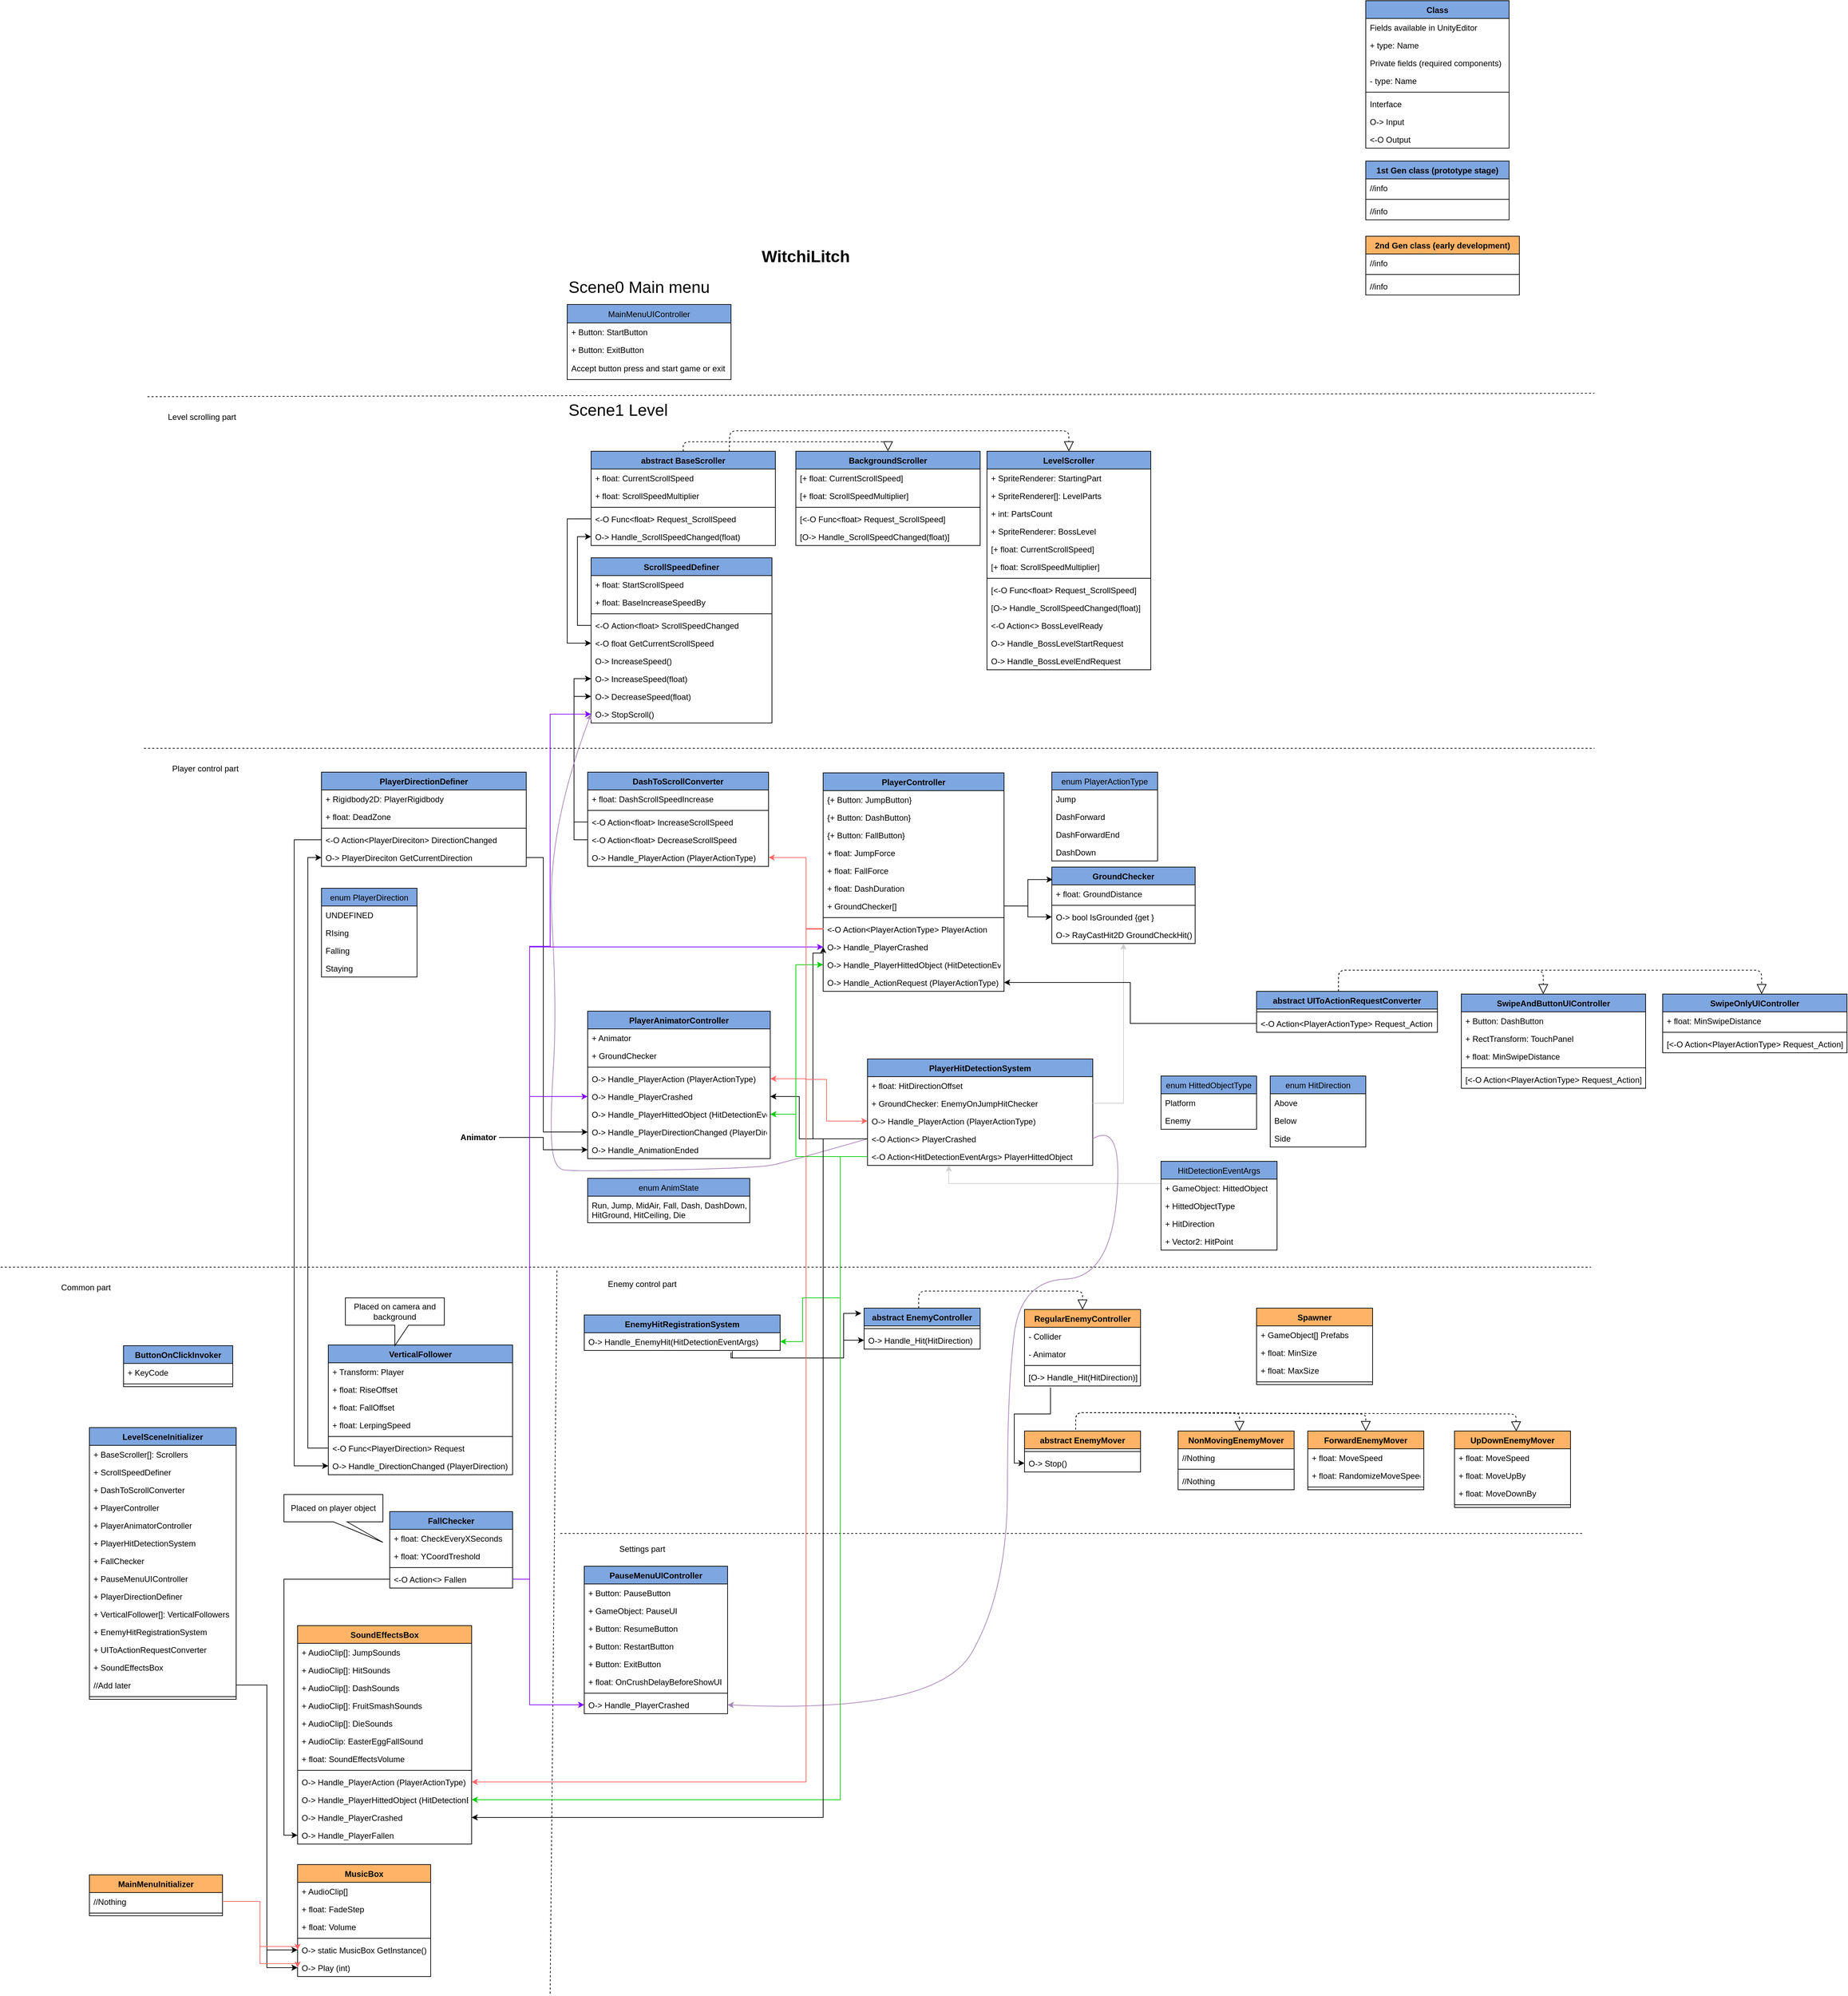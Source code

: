 <mxfile version="12.7.0" type="device"><diagram id="8ktbGGXsywtaybYySJdq" name="Page-1"><mxGraphModel dx="2210" dy="2385" grid="1" gridSize="5" guides="1" tooltips="1" connect="1" arrows="1" fold="1" page="0" pageScale="1" pageWidth="1169" pageHeight="1654" background="#ffffff" math="0" shadow="0"><root><mxCell id="0"/><mxCell id="1" parent="0"/><mxCell id="awAtWHLLjPPu288ge3dJ-1" value="&lt;h1&gt;WitchiLitch&lt;/h1&gt;" style="text;html=1;strokeColor=none;fillColor=none;spacing=5;spacingTop=-20;whiteSpace=wrap;overflow=hidden;rounded=0;" parent="1" vertex="1"><mxGeometry x="295" y="-160" width="140" height="40" as="geometry"/></mxCell><mxCell id="awAtWHLLjPPu288ge3dJ-2" value="MainMenuUIController" style="swimlane;fontStyle=0;childLayout=stackLayout;horizontal=1;startSize=27;fillColor=#7EA6E0;horizontalStack=0;resizeParent=1;resizeParentMax=0;resizeLast=0;collapsible=1;marginBottom=0;" parent="1" vertex="1"><mxGeometry x="15" y="-70" width="240" height="110" as="geometry"><mxRectangle x="130" y="160" width="150" height="26" as="alternateBounds"/></mxGeometry></mxCell><mxCell id="awAtWHLLjPPu288ge3dJ-3" value="+ Button: StartButton" style="text;strokeColor=none;fillColor=none;align=left;verticalAlign=top;spacingLeft=4;spacingRight=4;overflow=hidden;rotatable=0;points=[[0,0.5],[1,0.5]];portConstraint=eastwest;" parent="awAtWHLLjPPu288ge3dJ-2" vertex="1"><mxGeometry y="27" width="240" height="26" as="geometry"/></mxCell><mxCell id="awAtWHLLjPPu288ge3dJ-8" value="+ Button: ExitButton" style="text;strokeColor=none;fillColor=none;align=left;verticalAlign=top;spacingLeft=4;spacingRight=4;overflow=hidden;rotatable=0;points=[[0,0.5],[1,0.5]];portConstraint=eastwest;" parent="awAtWHLLjPPu288ge3dJ-2" vertex="1"><mxGeometry y="53" width="240" height="27" as="geometry"/></mxCell><mxCell id="awAtWHLLjPPu288ge3dJ-6" value="Accept button press and start game or exit" style="text;strokeColor=none;fillColor=none;align=left;verticalAlign=top;spacingLeft=4;spacingRight=4;overflow=hidden;rotatable=0;points=[[0,0.5],[1,0.5]];portConstraint=eastwest;" parent="awAtWHLLjPPu288ge3dJ-2" vertex="1"><mxGeometry y="80" width="240" height="30" as="geometry"/></mxCell><mxCell id="awAtWHLLjPPu288ge3dJ-10" value="" style="endArrow=none;dashed=1;html=1;" parent="1" edge="1"><mxGeometry width="50" height="50" relative="1" as="geometry"><mxPoint x="-600" y="65" as="sourcePoint"/><mxPoint x="1520" y="60" as="targetPoint"/></mxGeometry></mxCell><mxCell id="awAtWHLLjPPu288ge3dJ-11" value="&lt;font style=&quot;font-size: 24px&quot;&gt;Scene0 Main menu&lt;/font&gt;" style="text;html=1;strokeColor=none;fillColor=none;align=left;verticalAlign=middle;whiteSpace=wrap;rounded=0;" parent="1" vertex="1"><mxGeometry x="15" y="-120" width="230" height="50" as="geometry"/></mxCell><mxCell id="awAtWHLLjPPu288ge3dJ-12" value="&lt;font style=&quot;font-size: 24px&quot;&gt;Scene1 Level&lt;/font&gt;" style="text;html=1;strokeColor=none;fillColor=none;align=left;verticalAlign=middle;whiteSpace=wrap;rounded=0;" parent="1" vertex="1"><mxGeometry x="15" y="60" width="230" height="50" as="geometry"/></mxCell><mxCell id="awAtWHLLjPPu288ge3dJ-15" value="Level scrolling part" style="text;html=1;strokeColor=none;fillColor=none;align=center;verticalAlign=middle;whiteSpace=wrap;rounded=0;" parent="1" vertex="1"><mxGeometry x="-605" y="80" width="170" height="30" as="geometry"/></mxCell><mxCell id="awAtWHLLjPPu288ge3dJ-26" value="LevelScroller" style="swimlane;fontStyle=1;align=center;verticalAlign=top;childLayout=stackLayout;horizontal=1;startSize=26;horizontalStack=0;resizeParent=1;resizeParentMax=0;resizeLast=0;collapsible=1;marginBottom=0;fillColor=#7EA6E0;" parent="1" vertex="1"><mxGeometry x="630" y="145" width="240" height="320" as="geometry"/></mxCell><mxCell id="awAtWHLLjPPu288ge3dJ-27" value="+ SpriteRenderer: StartingPart" style="text;strokeColor=none;fillColor=none;align=left;verticalAlign=top;spacingLeft=4;spacingRight=4;overflow=hidden;rotatable=0;points=[[0,0.5],[1,0.5]];portConstraint=eastwest;" parent="awAtWHLLjPPu288ge3dJ-26" vertex="1"><mxGeometry y="26" width="240" height="26" as="geometry"/></mxCell><mxCell id="fSL7sHChhO4Z-MWsc5X_-3" value="+ SpriteRenderer[]: LevelParts" style="text;strokeColor=none;fillColor=none;align=left;verticalAlign=top;spacingLeft=4;spacingRight=4;overflow=hidden;rotatable=0;points=[[0,0.5],[1,0.5]];portConstraint=eastwest;" parent="awAtWHLLjPPu288ge3dJ-26" vertex="1"><mxGeometry y="52" width="240" height="26" as="geometry"/></mxCell><mxCell id="fSL7sHChhO4Z-MWsc5X_-4" value="+ int: PartsCount" style="text;strokeColor=none;fillColor=none;align=left;verticalAlign=top;spacingLeft=4;spacingRight=4;overflow=hidden;rotatable=0;points=[[0,0.5],[1,0.5]];portConstraint=eastwest;" parent="awAtWHLLjPPu288ge3dJ-26" vertex="1"><mxGeometry y="78" width="240" height="26" as="geometry"/></mxCell><mxCell id="xxizSoscIRblqJdJNQ09-1" value="+ SpriteRenderer: BossLevel" style="text;strokeColor=none;fillColor=none;align=left;verticalAlign=top;spacingLeft=4;spacingRight=4;overflow=hidden;rotatable=0;points=[[0,0.5],[1,0.5]];portConstraint=eastwest;" parent="awAtWHLLjPPu288ge3dJ-26" vertex="1"><mxGeometry y="104" width="240" height="26" as="geometry"/></mxCell><mxCell id="fSL7sHChhO4Z-MWsc5X_-6" value="[+ float: CurrentScrollSpeed]" style="text;strokeColor=none;fillColor=none;align=left;verticalAlign=top;spacingLeft=4;spacingRight=4;overflow=hidden;rotatable=0;points=[[0,0.5],[1,0.5]];portConstraint=eastwest;" parent="awAtWHLLjPPu288ge3dJ-26" vertex="1"><mxGeometry y="130" width="240" height="26" as="geometry"/></mxCell><mxCell id="fSL7sHChhO4Z-MWsc5X_-14" value="[+ float: ScrollSpeedMultiplier]" style="text;strokeColor=none;fillColor=none;align=left;verticalAlign=top;spacingLeft=4;spacingRight=4;overflow=hidden;rotatable=0;points=[[0,0.5],[1,0.5]];portConstraint=eastwest;" parent="awAtWHLLjPPu288ge3dJ-26" vertex="1"><mxGeometry y="156" width="240" height="26" as="geometry"/></mxCell><mxCell id="awAtWHLLjPPu288ge3dJ-28" value="" style="line;strokeWidth=1;fillColor=none;align=left;verticalAlign=middle;spacingTop=-1;spacingLeft=3;spacingRight=3;rotatable=0;labelPosition=right;points=[];portConstraint=eastwest;" parent="awAtWHLLjPPu288ge3dJ-26" vertex="1"><mxGeometry y="182" width="240" height="8" as="geometry"/></mxCell><mxCell id="awAtWHLLjPPu288ge3dJ-29" value="[&lt;-O Func&lt;float&gt; Request_ScrollSpeed]" style="text;strokeColor=none;fillColor=none;align=left;verticalAlign=top;spacingLeft=4;spacingRight=4;overflow=hidden;rotatable=0;points=[[0,0.5],[1,0.5]];portConstraint=eastwest;" parent="awAtWHLLjPPu288ge3dJ-26" vertex="1"><mxGeometry y="190" width="240" height="26" as="geometry"/></mxCell><mxCell id="fSL7sHChhO4Z-MWsc5X_-15" value="[O-&gt; Handle_ScrollSpeedChanged(float)]" style="text;strokeColor=none;fillColor=none;align=left;verticalAlign=top;spacingLeft=4;spacingRight=4;overflow=hidden;rotatable=0;points=[[0,0.5],[1,0.5]];portConstraint=eastwest;" parent="awAtWHLLjPPu288ge3dJ-26" vertex="1"><mxGeometry y="216" width="240" height="26" as="geometry"/></mxCell><mxCell id="xxizSoscIRblqJdJNQ09-2" value="&lt;-O Action&lt;&gt; BossLevelReady" style="text;strokeColor=none;fillColor=none;align=left;verticalAlign=top;spacingLeft=4;spacingRight=4;overflow=hidden;rotatable=0;points=[[0,0.5],[1,0.5]];portConstraint=eastwest;" parent="awAtWHLLjPPu288ge3dJ-26" vertex="1"><mxGeometry y="242" width="240" height="26" as="geometry"/></mxCell><mxCell id="xxizSoscIRblqJdJNQ09-3" value="O-&gt; Handle_BossLevelStartRequest" style="text;strokeColor=none;fillColor=none;align=left;verticalAlign=top;spacingLeft=4;spacingRight=4;overflow=hidden;rotatable=0;points=[[0,0.5],[1,0.5]];portConstraint=eastwest;" parent="awAtWHLLjPPu288ge3dJ-26" vertex="1"><mxGeometry y="268" width="240" height="26" as="geometry"/></mxCell><mxCell id="xxizSoscIRblqJdJNQ09-4" value="O-&gt; Handle_BossLevelEndRequest" style="text;strokeColor=none;fillColor=none;align=left;verticalAlign=top;spacingLeft=4;spacingRight=4;overflow=hidden;rotatable=0;points=[[0,0.5],[1,0.5]];portConstraint=eastwest;" parent="awAtWHLLjPPu288ge3dJ-26" vertex="1"><mxGeometry y="294" width="240" height="26" as="geometry"/></mxCell><mxCell id="awAtWHLLjPPu288ge3dJ-38" value="BackgroundScroller" style="swimlane;fontStyle=1;align=center;verticalAlign=top;childLayout=stackLayout;horizontal=1;startSize=26;horizontalStack=0;resizeParent=1;resizeParentMax=0;resizeLast=0;collapsible=1;marginBottom=0;fillColor=#7EA6E0;" parent="1" vertex="1"><mxGeometry x="350" y="145" width="270" height="138" as="geometry"/></mxCell><mxCell id="awAtWHLLjPPu288ge3dJ-42" value="[+ float: CurrentScrollSpeed]" style="text;strokeColor=none;fillColor=none;align=left;verticalAlign=top;spacingLeft=4;spacingRight=4;overflow=hidden;rotatable=0;points=[[0,0.5],[1,0.5]];portConstraint=eastwest;" parent="awAtWHLLjPPu288ge3dJ-38" vertex="1"><mxGeometry y="26" width="270" height="26" as="geometry"/></mxCell><mxCell id="awAtWHLLjPPu288ge3dJ-39" value="[+ float: ScrollSpeedMultiplier]" style="text;strokeColor=none;fillColor=none;align=left;verticalAlign=top;spacingLeft=4;spacingRight=4;overflow=hidden;rotatable=0;points=[[0,0.5],[1,0.5]];portConstraint=eastwest;" parent="awAtWHLLjPPu288ge3dJ-38" vertex="1"><mxGeometry y="52" width="270" height="26" as="geometry"/></mxCell><mxCell id="awAtWHLLjPPu288ge3dJ-40" value="" style="line;strokeWidth=1;fillColor=none;align=left;verticalAlign=middle;spacingTop=-1;spacingLeft=3;spacingRight=3;rotatable=0;labelPosition=right;points=[];portConstraint=eastwest;" parent="awAtWHLLjPPu288ge3dJ-38" vertex="1"><mxGeometry y="78" width="270" height="8" as="geometry"/></mxCell><mxCell id="awAtWHLLjPPu288ge3dJ-41" value="[&lt;-O Func&lt;float&gt; Request_ScrollSpeed]" style="text;strokeColor=none;fillColor=none;align=left;verticalAlign=top;spacingLeft=4;spacingRight=4;overflow=hidden;rotatable=0;points=[[0,0.5],[1,0.5]];portConstraint=eastwest;" parent="awAtWHLLjPPu288ge3dJ-38" vertex="1"><mxGeometry y="86" width="270" height="26" as="geometry"/></mxCell><mxCell id="fSL7sHChhO4Z-MWsc5X_-13" value="[O-&gt; Handle_ScrollSpeedChanged(float)]" style="text;strokeColor=none;fillColor=none;align=left;verticalAlign=top;spacingLeft=4;spacingRight=4;overflow=hidden;rotatable=0;points=[[0,0.5],[1,0.5]];portConstraint=eastwest;" parent="awAtWHLLjPPu288ge3dJ-38" vertex="1"><mxGeometry y="112" width="270" height="26" as="geometry"/></mxCell><mxCell id="awAtWHLLjPPu288ge3dJ-43" value="abstract BaseScroller" style="swimlane;fontStyle=1;align=center;verticalAlign=top;childLayout=stackLayout;horizontal=1;startSize=26;horizontalStack=0;resizeParent=1;resizeParentMax=0;resizeLast=0;collapsible=1;marginBottom=0;fillColor=#7EA6E0;" parent="1" vertex="1"><mxGeometry x="50" y="145" width="270" height="138" as="geometry"/></mxCell><mxCell id="awAtWHLLjPPu288ge3dJ-44" value="+ float: CurrentScrollSpeed" style="text;strokeColor=none;fillColor=none;align=left;verticalAlign=top;spacingLeft=4;spacingRight=4;overflow=hidden;rotatable=0;points=[[0,0.5],[1,0.5]];portConstraint=eastwest;" parent="awAtWHLLjPPu288ge3dJ-43" vertex="1"><mxGeometry y="26" width="270" height="26" as="geometry"/></mxCell><mxCell id="fSL7sHChhO4Z-MWsc5X_-12" value="+ float: ScrollSpeedMultiplier" style="text;strokeColor=none;fillColor=none;align=left;verticalAlign=top;spacingLeft=4;spacingRight=4;overflow=hidden;rotatable=0;points=[[0,0.5],[1,0.5]];portConstraint=eastwest;" parent="awAtWHLLjPPu288ge3dJ-43" vertex="1"><mxGeometry y="52" width="270" height="26" as="geometry"/></mxCell><mxCell id="awAtWHLLjPPu288ge3dJ-45" value="" style="line;strokeWidth=1;fillColor=none;align=left;verticalAlign=middle;spacingTop=-1;spacingLeft=3;spacingRight=3;rotatable=0;labelPosition=right;points=[];portConstraint=eastwest;" parent="awAtWHLLjPPu288ge3dJ-43" vertex="1"><mxGeometry y="78" width="270" height="8" as="geometry"/></mxCell><mxCell id="fSL7sHChhO4Z-MWsc5X_-7" value="&lt;-O Func&lt;float&gt; Request_ScrollSpeed" style="text;strokeColor=none;fillColor=none;align=left;verticalAlign=top;spacingLeft=4;spacingRight=4;overflow=hidden;rotatable=0;points=[[0,0.5],[1,0.5]];portConstraint=eastwest;" parent="awAtWHLLjPPu288ge3dJ-43" vertex="1"><mxGeometry y="86" width="270" height="26" as="geometry"/></mxCell><mxCell id="awAtWHLLjPPu288ge3dJ-46" value="O-&gt; Handle_ScrollSpeedChanged(float)" style="text;strokeColor=none;fillColor=none;align=left;verticalAlign=top;spacingLeft=4;spacingRight=4;overflow=hidden;rotatable=0;points=[[0,0.5],[1,0.5]];portConstraint=eastwest;" parent="awAtWHLLjPPu288ge3dJ-43" vertex="1"><mxGeometry y="112" width="270" height="26" as="geometry"/></mxCell><mxCell id="awAtWHLLjPPu288ge3dJ-65" value="ScrollSpeedDefiner" style="swimlane;fontStyle=1;align=center;verticalAlign=top;childLayout=stackLayout;horizontal=1;startSize=26;horizontalStack=0;resizeParent=1;resizeParentMax=0;resizeLast=0;collapsible=1;marginBottom=0;fillColor=#7EA6E0;" parent="1" vertex="1"><mxGeometry x="50" y="301" width="265" height="242" as="geometry"/></mxCell><mxCell id="awAtWHLLjPPu288ge3dJ-66" value="+ float: StartScrollSpeed" style="text;strokeColor=none;fillColor=none;align=left;verticalAlign=top;spacingLeft=4;spacingRight=4;overflow=hidden;rotatable=0;points=[[0,0.5],[1,0.5]];portConstraint=eastwest;" parent="awAtWHLLjPPu288ge3dJ-65" vertex="1"><mxGeometry y="26" width="265" height="26" as="geometry"/></mxCell><mxCell id="awAtWHLLjPPu288ge3dJ-111" value="+ float: BaseIncreaseSpeedBy" style="text;strokeColor=none;fillColor=none;align=left;verticalAlign=top;spacingLeft=4;spacingRight=4;overflow=hidden;rotatable=0;points=[[0,0.5],[1,0.5]];portConstraint=eastwest;" parent="awAtWHLLjPPu288ge3dJ-65" vertex="1"><mxGeometry y="52" width="265" height="26" as="geometry"/></mxCell><mxCell id="awAtWHLLjPPu288ge3dJ-67" value="" style="line;strokeWidth=1;fillColor=none;align=left;verticalAlign=middle;spacingTop=-1;spacingLeft=3;spacingRight=3;rotatable=0;labelPosition=right;points=[];portConstraint=eastwest;" parent="awAtWHLLjPPu288ge3dJ-65" vertex="1"><mxGeometry y="78" width="265" height="8" as="geometry"/></mxCell><mxCell id="awAtWHLLjPPu288ge3dJ-71" value="&lt;-O Action&lt;float&gt; ScrollSpeedChanged" style="text;strokeColor=none;fillColor=none;align=left;verticalAlign=top;spacingLeft=4;spacingRight=4;overflow=hidden;rotatable=0;points=[[0,0.5],[1,0.5]];portConstraint=eastwest;" parent="awAtWHLLjPPu288ge3dJ-65" vertex="1"><mxGeometry y="86" width="265" height="26" as="geometry"/></mxCell><mxCell id="awAtWHLLjPPu288ge3dJ-68" value="&lt;-O float GetCurrentScrollSpeed" style="text;strokeColor=none;fillColor=none;align=left;verticalAlign=top;spacingLeft=4;spacingRight=4;overflow=hidden;rotatable=0;points=[[0,0.5],[1,0.5]];portConstraint=eastwest;" parent="awAtWHLLjPPu288ge3dJ-65" vertex="1"><mxGeometry y="112" width="265" height="26" as="geometry"/></mxCell><mxCell id="awAtWHLLjPPu288ge3dJ-110" value="O-&gt; IncreaseSpeed()" style="text;strokeColor=none;fillColor=none;align=left;verticalAlign=top;spacingLeft=4;spacingRight=4;overflow=hidden;rotatable=0;points=[[0,0.5],[1,0.5]];portConstraint=eastwest;" parent="awAtWHLLjPPu288ge3dJ-65" vertex="1"><mxGeometry y="138" width="265" height="26" as="geometry"/></mxCell><mxCell id="awAtWHLLjPPu288ge3dJ-112" value="O-&gt; IncreaseSpeed(float)" style="text;strokeColor=none;fillColor=none;align=left;verticalAlign=top;spacingLeft=4;spacingRight=4;overflow=hidden;rotatable=0;points=[[0,0.5],[1,0.5]];portConstraint=eastwest;" parent="awAtWHLLjPPu288ge3dJ-65" vertex="1"><mxGeometry y="164" width="265" height="26" as="geometry"/></mxCell><mxCell id="awAtWHLLjPPu288ge3dJ-98" value="O-&gt; DecreaseSpeed(float)" style="text;strokeColor=none;fillColor=none;align=left;verticalAlign=top;spacingLeft=4;spacingRight=4;overflow=hidden;rotatable=0;points=[[0,0.5],[1,0.5]];portConstraint=eastwest;" parent="awAtWHLLjPPu288ge3dJ-65" vertex="1"><mxGeometry y="190" width="265" height="26" as="geometry"/></mxCell><mxCell id="awAtWHLLjPPu288ge3dJ-233" value="O-&gt; StopScroll()" style="text;strokeColor=none;fillColor=none;align=left;verticalAlign=top;spacingLeft=4;spacingRight=4;overflow=hidden;rotatable=0;points=[[0,0.5],[1,0.5]];portConstraint=eastwest;" parent="awAtWHLLjPPu288ge3dJ-65" vertex="1"><mxGeometry y="216" width="265" height="26" as="geometry"/></mxCell><mxCell id="awAtWHLLjPPu288ge3dJ-79" style="edgeStyle=orthogonalEdgeStyle;rounded=0;orthogonalLoop=1;jettySize=auto;html=1;exitX=0;exitY=0.5;exitDx=0;exitDy=0;entryX=0;entryY=0.5;entryDx=0;entryDy=0;" parent="1" source="awAtWHLLjPPu288ge3dJ-71" target="awAtWHLLjPPu288ge3dJ-46" edge="1"><mxGeometry relative="1" as="geometry"/></mxCell><mxCell id="awAtWHLLjPPu288ge3dJ-82" value="" style="endArrow=block;dashed=1;endFill=0;endSize=12;html=1;exitX=0.5;exitY=0;exitDx=0;exitDy=0;entryX=0.5;entryY=0;entryDx=0;entryDy=0;" parent="1" source="awAtWHLLjPPu288ge3dJ-43" target="awAtWHLLjPPu288ge3dJ-38" edge="1"><mxGeometry width="160" relative="1" as="geometry"><mxPoint x="320" y="71" as="sourcePoint"/><mxPoint x="465" y="101" as="targetPoint"/><Array as="points"><mxPoint x="185" y="131"/><mxPoint x="485" y="131"/></Array></mxGeometry></mxCell><mxCell id="awAtWHLLjPPu288ge3dJ-83" value="" style="endArrow=block;dashed=1;endFill=0;endSize=12;html=1;exitX=0.75;exitY=0;exitDx=0;exitDy=0;entryX=0.5;entryY=0;entryDx=0;entryDy=0;" parent="1" source="awAtWHLLjPPu288ge3dJ-43" target="awAtWHLLjPPu288ge3dJ-26" edge="1"><mxGeometry width="160" relative="1" as="geometry"><mxPoint x="190" y="171" as="sourcePoint"/><mxPoint x="490" y="171" as="targetPoint"/><Array as="points"><mxPoint x="253" y="115"/><mxPoint x="750" y="115"/></Array></mxGeometry></mxCell><mxCell id="awAtWHLLjPPu288ge3dJ-100" value="Player control part" style="text;html=1;strokeColor=none;fillColor=none;align=center;verticalAlign=middle;whiteSpace=wrap;rounded=0;" parent="1" vertex="1"><mxGeometry x="-600" y="595" width="170" height="30" as="geometry"/></mxCell><mxCell id="awAtWHLLjPPu288ge3dJ-102" value="" style="endArrow=none;dashed=1;html=1;" parent="1" edge="1"><mxGeometry width="50" height="50" relative="1" as="geometry"><mxPoint x="-605" y="580" as="sourcePoint"/><mxPoint x="1520" y="580" as="targetPoint"/></mxGeometry></mxCell><mxCell id="awAtWHLLjPPu288ge3dJ-103" value="PlayerController" style="swimlane;fontStyle=1;align=center;verticalAlign=top;childLayout=stackLayout;horizontal=1;startSize=26;horizontalStack=0;resizeParent=1;resizeParentMax=0;resizeLast=0;collapsible=1;marginBottom=0;shadow=0;fillColor=#7EA6E0;" parent="1" vertex="1"><mxGeometry x="390" y="616" width="265" height="320" as="geometry"/></mxCell><mxCell id="awAtWHLLjPPu288ge3dJ-104" value="{+ Button: JumpButton}" style="text;strokeColor=none;fillColor=none;align=left;verticalAlign=top;spacingLeft=4;spacingRight=4;overflow=hidden;rotatable=0;points=[[0,0.5],[1,0.5]];portConstraint=eastwest;" parent="awAtWHLLjPPu288ge3dJ-103" vertex="1"><mxGeometry y="26" width="265" height="26" as="geometry"/></mxCell><mxCell id="awAtWHLLjPPu288ge3dJ-114" value="{+ Button: DashButton}" style="text;strokeColor=none;fillColor=none;align=left;verticalAlign=top;spacingLeft=4;spacingRight=4;overflow=hidden;rotatable=0;points=[[0,0.5],[1,0.5]];portConstraint=eastwest;" parent="awAtWHLLjPPu288ge3dJ-103" vertex="1"><mxGeometry y="52" width="265" height="26" as="geometry"/></mxCell><mxCell id="awAtWHLLjPPu288ge3dJ-107" value="{+ Button: FallButton}" style="text;strokeColor=none;fillColor=none;align=left;verticalAlign=top;spacingLeft=4;spacingRight=4;overflow=hidden;rotatable=0;points=[[0,0.5],[1,0.5]];portConstraint=eastwest;" parent="awAtWHLLjPPu288ge3dJ-103" vertex="1"><mxGeometry y="78" width="265" height="26" as="geometry"/></mxCell><mxCell id="ze5XOn83Qj4UKIVyoejS-2" value="+ float: JumpForce" style="text;strokeColor=none;fillColor=none;align=left;verticalAlign=top;spacingLeft=4;spacingRight=4;overflow=hidden;rotatable=0;points=[[0,0.5],[1,0.5]];portConstraint=eastwest;" parent="awAtWHLLjPPu288ge3dJ-103" vertex="1"><mxGeometry y="104" width="265" height="26" as="geometry"/></mxCell><mxCell id="ze5XOn83Qj4UKIVyoejS-3" value="+ float: FallForce" style="text;strokeColor=none;fillColor=none;align=left;verticalAlign=top;spacingLeft=4;spacingRight=4;overflow=hidden;rotatable=0;points=[[0,0.5],[1,0.5]];portConstraint=eastwest;" parent="awAtWHLLjPPu288ge3dJ-103" vertex="1"><mxGeometry y="130" width="265" height="26" as="geometry"/></mxCell><mxCell id="Of3jwkAB5MkIezkfdHKB-35" value="+ float: DashDuration" style="text;strokeColor=none;fillColor=none;align=left;verticalAlign=top;spacingLeft=4;spacingRight=4;overflow=hidden;rotatable=0;points=[[0,0.5],[1,0.5]];portConstraint=eastwest;" parent="awAtWHLLjPPu288ge3dJ-103" vertex="1"><mxGeometry y="156" width="265" height="26" as="geometry"/></mxCell><mxCell id="awAtWHLLjPPu288ge3dJ-132" value="+ GroundChecker[]" style="text;strokeColor=none;fillColor=none;align=left;verticalAlign=top;spacingLeft=4;spacingRight=4;overflow=hidden;rotatable=0;points=[[0,0.5],[1,0.5]];portConstraint=eastwest;" parent="awAtWHLLjPPu288ge3dJ-103" vertex="1"><mxGeometry y="182" width="265" height="26" as="geometry"/></mxCell><mxCell id="awAtWHLLjPPu288ge3dJ-105" value="" style="line;strokeWidth=1;fillColor=none;align=left;verticalAlign=middle;spacingTop=-1;spacingLeft=3;spacingRight=3;rotatable=0;labelPosition=right;points=[];portConstraint=eastwest;" parent="awAtWHLLjPPu288ge3dJ-103" vertex="1"><mxGeometry y="208" width="265" height="8" as="geometry"/></mxCell><mxCell id="awAtWHLLjPPu288ge3dJ-106" value="&lt;-O Action&lt;PlayerActionType&gt; PlayerAction" style="text;strokeColor=none;fillColor=none;align=left;verticalAlign=top;spacingLeft=4;spacingRight=4;overflow=hidden;rotatable=0;points=[[0,0.5],[1,0.5]];portConstraint=eastwest;" parent="awAtWHLLjPPu288ge3dJ-103" vertex="1"><mxGeometry y="216" width="265" height="26" as="geometry"/></mxCell><mxCell id="awAtWHLLjPPu288ge3dJ-207" value="O-&gt; Handle_PlayerCrashed" style="text;strokeColor=none;fillColor=none;align=left;verticalAlign=top;spacingLeft=4;spacingRight=4;overflow=hidden;rotatable=0;points=[[0,0.5],[1,0.5]];portConstraint=eastwest;" parent="awAtWHLLjPPu288ge3dJ-103" vertex="1"><mxGeometry y="242" width="265" height="26" as="geometry"/></mxCell><mxCell id="Cay-AAyr7phDqxTvwYgJ-14" value="O-&gt; Handle_PlayerHittedObject (HitDetectionEventArgs)" style="text;strokeColor=none;fillColor=none;align=left;verticalAlign=top;spacingLeft=4;spacingRight=4;overflow=hidden;rotatable=0;points=[[0,0.5],[1,0.5]];portConstraint=eastwest;" parent="awAtWHLLjPPu288ge3dJ-103" vertex="1"><mxGeometry y="268" width="265" height="26" as="geometry"/></mxCell><mxCell id="m5YzyUB8yPNCZofGgtbE-1" value="O-&gt; Handle_ActionRequest (PlayerActionType)" style="text;strokeColor=none;fillColor=none;align=left;verticalAlign=top;spacingLeft=4;spacingRight=4;overflow=hidden;rotatable=0;points=[[0,0.5],[1,0.5]];portConstraint=eastwest;" parent="awAtWHLLjPPu288ge3dJ-103" vertex="1"><mxGeometry y="294" width="265" height="26" as="geometry"/></mxCell><mxCell id="awAtWHLLjPPu288ge3dJ-125" value="GroundChecker" style="swimlane;fontStyle=1;align=center;verticalAlign=top;childLayout=stackLayout;horizontal=1;startSize=26;horizontalStack=0;resizeParent=1;resizeParentMax=0;resizeLast=0;collapsible=1;marginBottom=0;shadow=0;fillColor=#7EA6E0;" parent="1" vertex="1"><mxGeometry x="725" y="754" width="210" height="112" as="geometry"/></mxCell><mxCell id="awAtWHLLjPPu288ge3dJ-126" value="+ float: GroundDistance" style="text;strokeColor=none;fillColor=none;align=left;verticalAlign=top;spacingLeft=4;spacingRight=4;overflow=hidden;rotatable=0;points=[[0,0.5],[1,0.5]];portConstraint=eastwest;" parent="awAtWHLLjPPu288ge3dJ-125" vertex="1"><mxGeometry y="26" width="210" height="26" as="geometry"/></mxCell><mxCell id="awAtWHLLjPPu288ge3dJ-129" value="" style="line;strokeWidth=1;fillColor=none;align=left;verticalAlign=middle;spacingTop=-1;spacingLeft=3;spacingRight=3;rotatable=0;labelPosition=right;points=[];portConstraint=eastwest;" parent="awAtWHLLjPPu288ge3dJ-125" vertex="1"><mxGeometry y="52" width="210" height="8" as="geometry"/></mxCell><mxCell id="awAtWHLLjPPu288ge3dJ-130" value="O-&gt; bool IsGrounded {get }" style="text;strokeColor=none;fillColor=none;align=left;verticalAlign=top;spacingLeft=4;spacingRight=4;overflow=hidden;rotatable=0;points=[[0,0.5],[1,0.5]];portConstraint=eastwest;" parent="awAtWHLLjPPu288ge3dJ-125" vertex="1"><mxGeometry y="60" width="210" height="26" as="geometry"/></mxCell><mxCell id="Cay-AAyr7phDqxTvwYgJ-12" value="O-&gt; RayCastHit2D GroundCheckHit()" style="text;strokeColor=none;fillColor=none;align=left;verticalAlign=top;spacingLeft=4;spacingRight=4;overflow=hidden;rotatable=0;points=[[0,0.5],[1,0.5]];portConstraint=eastwest;" parent="awAtWHLLjPPu288ge3dJ-125" vertex="1"><mxGeometry y="86" width="210" height="26" as="geometry"/></mxCell><mxCell id="awAtWHLLjPPu288ge3dJ-133" style="edgeStyle=orthogonalEdgeStyle;rounded=0;orthogonalLoop=1;jettySize=auto;html=1;exitX=1;exitY=0.5;exitDx=0;exitDy=0;entryX=0.006;entryY=0.163;entryDx=0;entryDy=0;entryPerimeter=0;" parent="1" source="awAtWHLLjPPu288ge3dJ-132" target="awAtWHLLjPPu288ge3dJ-125" edge="1"><mxGeometry relative="1" as="geometry"/></mxCell><mxCell id="awAtWHLLjPPu288ge3dJ-134" style="edgeStyle=orthogonalEdgeStyle;rounded=0;orthogonalLoop=1;jettySize=auto;html=1;exitX=1;exitY=0.5;exitDx=0;exitDy=0;entryX=0;entryY=0.5;entryDx=0;entryDy=0;" parent="1" source="awAtWHLLjPPu288ge3dJ-132" target="awAtWHLLjPPu288ge3dJ-130" edge="1"><mxGeometry relative="1" as="geometry"/></mxCell><mxCell id="awAtWHLLjPPu288ge3dJ-136" value="DashToScrollConverter" style="swimlane;fontStyle=1;align=center;verticalAlign=top;childLayout=stackLayout;horizontal=1;startSize=26;horizontalStack=0;resizeParent=1;resizeParentMax=0;resizeLast=0;collapsible=1;marginBottom=0;shadow=0;fillColor=#7EA6E0;" parent="1" vertex="1"><mxGeometry x="45" y="615" width="265" height="138" as="geometry"/></mxCell><mxCell id="awAtWHLLjPPu288ge3dJ-137" value="+ float: DashScrollSpeedIncrease" style="text;strokeColor=none;fillColor=none;align=left;verticalAlign=top;spacingLeft=4;spacingRight=4;overflow=hidden;rotatable=0;points=[[0,0.5],[1,0.5]];portConstraint=eastwest;" parent="awAtWHLLjPPu288ge3dJ-136" vertex="1"><mxGeometry y="26" width="265" height="26" as="geometry"/></mxCell><mxCell id="awAtWHLLjPPu288ge3dJ-138" value="" style="line;strokeWidth=1;fillColor=none;align=left;verticalAlign=middle;spacingTop=-1;spacingLeft=3;spacingRight=3;rotatable=0;labelPosition=right;points=[];portConstraint=eastwest;" parent="awAtWHLLjPPu288ge3dJ-136" vertex="1"><mxGeometry y="52" width="265" height="8" as="geometry"/></mxCell><mxCell id="awAtWHLLjPPu288ge3dJ-142" value="&lt;-O Action&lt;float&gt; IncreaseScrollSpeed" style="text;strokeColor=none;fillColor=none;align=left;verticalAlign=top;spacingLeft=4;spacingRight=4;overflow=hidden;rotatable=0;points=[[0,0.5],[1,0.5]];portConstraint=eastwest;" parent="awAtWHLLjPPu288ge3dJ-136" vertex="1"><mxGeometry y="60" width="265" height="26" as="geometry"/></mxCell><mxCell id="awAtWHLLjPPu288ge3dJ-141" value="&lt;-O Action&lt;float&gt; DecreaseScrollSpeed" style="text;strokeColor=none;fillColor=none;align=left;verticalAlign=top;spacingLeft=4;spacingRight=4;overflow=hidden;rotatable=0;points=[[0,0.5],[1,0.5]];portConstraint=eastwest;" parent="awAtWHLLjPPu288ge3dJ-136" vertex="1"><mxGeometry y="86" width="265" height="26" as="geometry"/></mxCell><mxCell id="awAtWHLLjPPu288ge3dJ-139" value="O-&gt; Handle_PlayerAction (PlayerActionType)" style="text;strokeColor=none;fillColor=none;align=left;verticalAlign=top;spacingLeft=4;spacingRight=4;overflow=hidden;rotatable=0;points=[[0,0.5],[1,0.5]];portConstraint=eastwest;" parent="awAtWHLLjPPu288ge3dJ-136" vertex="1"><mxGeometry y="112" width="265" height="26" as="geometry"/></mxCell><mxCell id="awAtWHLLjPPu288ge3dJ-147" style="edgeStyle=orthogonalEdgeStyle;rounded=0;orthogonalLoop=1;jettySize=auto;html=1;exitX=0;exitY=0.5;exitDx=0;exitDy=0;entryX=0;entryY=0.5;entryDx=0;entryDy=0;strokeColor=#000000;" parent="1" source="awAtWHLLjPPu288ge3dJ-142" target="awAtWHLLjPPu288ge3dJ-112" edge="1"><mxGeometry relative="1" as="geometry"/></mxCell><mxCell id="awAtWHLLjPPu288ge3dJ-148" style="edgeStyle=orthogonalEdgeStyle;rounded=0;orthogonalLoop=1;jettySize=auto;html=1;exitX=0;exitY=0.5;exitDx=0;exitDy=0;entryX=0;entryY=0.5;entryDx=0;entryDy=0;strokeColor=#000000;" parent="1" source="awAtWHLLjPPu288ge3dJ-141" target="awAtWHLLjPPu288ge3dJ-98" edge="1"><mxGeometry relative="1" as="geometry"/></mxCell><mxCell id="awAtWHLLjPPu288ge3dJ-152" value="PlayerAnimatorController" style="swimlane;fontStyle=1;align=center;verticalAlign=top;childLayout=stackLayout;horizontal=1;startSize=26;horizontalStack=0;resizeParent=1;resizeParentMax=0;resizeLast=0;collapsible=1;marginBottom=0;shadow=0;fillColor=#7EA6E0;" parent="1" vertex="1"><mxGeometry x="45" y="965" width="267.5" height="216" as="geometry"/></mxCell><mxCell id="awAtWHLLjPPu288ge3dJ-153" value="+ Animator" style="text;strokeColor=none;fillColor=none;align=left;verticalAlign=top;spacingLeft=4;spacingRight=4;overflow=hidden;rotatable=0;points=[[0,0.5],[1,0.5]];portConstraint=eastwest;" parent="awAtWHLLjPPu288ge3dJ-152" vertex="1"><mxGeometry y="26" width="267.5" height="26" as="geometry"/></mxCell><mxCell id="hHQVYa_m2_sjAb5QKmpR-1" value="+ GroundChecker" style="text;strokeColor=none;fillColor=none;align=left;verticalAlign=top;spacingLeft=4;spacingRight=4;overflow=hidden;rotatable=0;points=[[0,0.5],[1,0.5]];portConstraint=eastwest;" parent="awAtWHLLjPPu288ge3dJ-152" vertex="1"><mxGeometry y="52" width="267.5" height="26" as="geometry"/></mxCell><mxCell id="awAtWHLLjPPu288ge3dJ-154" value="" style="line;strokeWidth=1;fillColor=none;align=left;verticalAlign=middle;spacingTop=-1;spacingLeft=3;spacingRight=3;rotatable=0;labelPosition=right;points=[];portConstraint=eastwest;" parent="awAtWHLLjPPu288ge3dJ-152" vertex="1"><mxGeometry y="78" width="267.5" height="8" as="geometry"/></mxCell><mxCell id="awAtWHLLjPPu288ge3dJ-180" value="O-&gt; Handle_PlayerAction (PlayerActionType)" style="text;strokeColor=none;fillColor=none;align=left;verticalAlign=top;spacingLeft=4;spacingRight=4;overflow=hidden;rotatable=0;points=[[0,0.5],[1,0.5]];portConstraint=eastwest;" parent="awAtWHLLjPPu288ge3dJ-152" vertex="1"><mxGeometry y="86" width="267.5" height="26" as="geometry"/></mxCell><mxCell id="awAtWHLLjPPu288ge3dJ-162" value="O-&gt; Handle_PlayerCrashed" style="text;strokeColor=none;fillColor=none;align=left;verticalAlign=top;spacingLeft=4;spacingRight=4;overflow=hidden;rotatable=0;points=[[0,0.5],[1,0.5]];portConstraint=eastwest;" parent="awAtWHLLjPPu288ge3dJ-152" vertex="1"><mxGeometry y="112" width="267.5" height="26" as="geometry"/></mxCell><mxCell id="Of3jwkAB5MkIezkfdHKB-63" value="O-&gt; Handle_PlayerHittedObject (HitDetectionEventArgs)" style="text;strokeColor=none;fillColor=none;align=left;verticalAlign=top;spacingLeft=4;spacingRight=4;overflow=hidden;rotatable=0;points=[[0,0.5],[1,0.5]];portConstraint=eastwest;" parent="awAtWHLLjPPu288ge3dJ-152" vertex="1"><mxGeometry y="138" width="267.5" height="26" as="geometry"/></mxCell><mxCell id="awAtWHLLjPPu288ge3dJ-179" value="O-&gt; Handle_PlayerDirectionChanged (PlayerDireciton)" style="text;strokeColor=none;fillColor=none;align=left;verticalAlign=top;spacingLeft=4;spacingRight=4;overflow=hidden;rotatable=0;points=[[0,0.5],[1,0.5]];portConstraint=eastwest;" parent="awAtWHLLjPPu288ge3dJ-152" vertex="1"><mxGeometry y="164" width="267.5" height="26" as="geometry"/></mxCell><mxCell id="ap51Dpg9L71bHk4Noh5v-1" value="O-&gt; Handle_AnimationEnded" style="text;strokeColor=none;fillColor=none;align=left;verticalAlign=top;spacingLeft=4;spacingRight=4;overflow=hidden;rotatable=0;points=[[0,0.5],[1,0.5]];portConstraint=eastwest;" parent="awAtWHLLjPPu288ge3dJ-152" vertex="1"><mxGeometry y="190" width="267.5" height="26" as="geometry"/></mxCell><mxCell id="awAtWHLLjPPu288ge3dJ-168" value="PlayerHitDetectionSystem" style="swimlane;fontStyle=1;align=center;verticalAlign=top;childLayout=stackLayout;horizontal=1;startSize=26;horizontalStack=0;resizeParent=1;resizeParentMax=0;resizeLast=0;collapsible=1;marginBottom=0;shadow=0;fillColor=#7EA6E0;" parent="1" vertex="1"><mxGeometry x="455" y="1035" width="330" height="156" as="geometry"/></mxCell><mxCell id="ap51Dpg9L71bHk4Noh5v-5" value="+ float: HitDirectionOffset" style="text;strokeColor=none;fillColor=none;align=left;verticalAlign=top;spacingLeft=4;spacingRight=4;overflow=hidden;rotatable=0;points=[[0,0.5],[1,0.5]];portConstraint=eastwest;" parent="awAtWHLLjPPu288ge3dJ-168" vertex="1"><mxGeometry y="26" width="330" height="26" as="geometry"/></mxCell><mxCell id="Cay-AAyr7phDqxTvwYgJ-10" value="+ GroundChecker: EnemyOnJumpHitChecker" style="text;strokeColor=none;fillColor=none;align=left;verticalAlign=top;spacingLeft=4;spacingRight=4;overflow=hidden;rotatable=0;points=[[0,0.5],[1,0.5]];portConstraint=eastwest;" parent="awAtWHLLjPPu288ge3dJ-168" vertex="1"><mxGeometry y="52" width="330" height="26" as="geometry"/></mxCell><mxCell id="awAtWHLLjPPu288ge3dJ-175" value="O-&gt; Handle_PlayerAction (PlayerActionType)" style="text;strokeColor=none;fillColor=none;align=left;verticalAlign=top;spacingLeft=4;spacingRight=4;overflow=hidden;rotatable=0;points=[[0,0.5],[1,0.5]];portConstraint=eastwest;" parent="awAtWHLLjPPu288ge3dJ-168" vertex="1"><mxGeometry y="78" width="330" height="26" as="geometry"/></mxCell><mxCell id="awAtWHLLjPPu288ge3dJ-174" value="&lt;-O Action&lt;&gt; PlayerCrashed" style="text;strokeColor=none;fillColor=none;align=left;verticalAlign=top;spacingLeft=4;spacingRight=4;overflow=hidden;rotatable=0;points=[[0,0.5],[1,0.5]];portConstraint=eastwest;" parent="awAtWHLLjPPu288ge3dJ-168" vertex="1"><mxGeometry y="104" width="330" height="26" as="geometry"/></mxCell><mxCell id="awAtWHLLjPPu288ge3dJ-172" value="&lt;-O Action&lt;HitDetectionEventArgs&gt; PlayerHittedObject" style="text;strokeColor=none;fillColor=none;align=left;verticalAlign=top;spacingLeft=4;spacingRight=4;overflow=hidden;rotatable=0;points=[[0,0.5],[1,0.5]];portConstraint=eastwest;" parent="awAtWHLLjPPu288ge3dJ-168" vertex="1"><mxGeometry y="130" width="330" height="26" as="geometry"/></mxCell><mxCell id="awAtWHLLjPPu288ge3dJ-186" value="" style="endArrow=none;dashed=1;html=1;" parent="1" edge="1"><mxGeometry width="50" height="50" relative="1" as="geometry"><mxPoint x="-815" y="1340" as="sourcePoint"/><mxPoint x="1515" y="1340" as="targetPoint"/></mxGeometry></mxCell><mxCell id="awAtWHLLjPPu288ge3dJ-187" value="Enemy control part" style="text;html=1;strokeColor=none;fillColor=none;align=center;verticalAlign=middle;whiteSpace=wrap;rounded=0;" parent="1" vertex="1"><mxGeometry x="40" y="1350" width="170" height="30" as="geometry"/></mxCell><mxCell id="awAtWHLLjPPu288ge3dJ-232" style="edgeStyle=orthogonalEdgeStyle;rounded=0;orthogonalLoop=1;jettySize=auto;html=1;exitX=0.749;exitY=1.115;exitDx=0;exitDy=0;entryX=-0.024;entryY=0.128;entryDx=0;entryDy=0;strokeColor=#000000;exitPerimeter=0;entryPerimeter=0;" parent="1" source="awAtWHLLjPPu288ge3dJ-192" target="awAtWHLLjPPu288ge3dJ-228" edge="1"><mxGeometry relative="1" as="geometry"><Array as="points"><mxPoint x="255" y="1473"/><mxPoint x="420" y="1473"/><mxPoint x="420" y="1408"/></Array></mxGeometry></mxCell><mxCell id="awAtWHLLjPPu288ge3dJ-189" value="EnemyHitRegistrationSystem" style="swimlane;fontStyle=1;align=center;verticalAlign=top;childLayout=stackLayout;horizontal=1;startSize=26;horizontalStack=0;resizeParent=1;resizeParentMax=0;resizeLast=0;collapsible=1;marginBottom=0;shadow=0;fillColor=#7EA6E0;" parent="1" vertex="1"><mxGeometry x="40" y="1410" width="287" height="52" as="geometry"/></mxCell><mxCell id="awAtWHLLjPPu288ge3dJ-192" value="O-&gt; Handle_EnemyHit(HitDetectionEventArgs)" style="text;strokeColor=none;fillColor=none;align=left;verticalAlign=top;spacingLeft=4;spacingRight=4;overflow=hidden;rotatable=0;points=[[0,0.5],[1,0.5]];portConstraint=eastwest;" parent="awAtWHLLjPPu288ge3dJ-189" vertex="1"><mxGeometry y="26" width="287" height="26" as="geometry"/></mxCell><mxCell id="awAtWHLLjPPu288ge3dJ-195" style="edgeStyle=orthogonalEdgeStyle;rounded=0;orthogonalLoop=1;jettySize=auto;html=1;exitX=0;exitY=0.5;exitDx=0;exitDy=0;entryX=1;entryY=0.5;entryDx=0;entryDy=0;strokeColor=#00CC00;" parent="1" source="awAtWHLLjPPu288ge3dJ-172" target="awAtWHLLjPPu288ge3dJ-192" edge="1"><mxGeometry relative="1" as="geometry"><Array as="points"><mxPoint x="415" y="1178"/><mxPoint x="415" y="1385"/><mxPoint x="360" y="1385"/><mxPoint x="360" y="1449"/></Array></mxGeometry></mxCell><mxCell id="awAtWHLLjPPu288ge3dJ-203" value="enum HitDirection" style="swimlane;fontStyle=0;childLayout=stackLayout;horizontal=1;startSize=26;fillColor=#7EA6E0;horizontalStack=0;resizeParent=1;resizeParentMax=0;resizeLast=0;collapsible=1;marginBottom=0;shadow=0;" parent="1" vertex="1"><mxGeometry x="1045" y="1060" width="140" height="104" as="geometry"/></mxCell><mxCell id="awAtWHLLjPPu288ge3dJ-204" value="Above" style="text;strokeColor=none;fillColor=none;align=left;verticalAlign=top;spacingLeft=4;spacingRight=4;overflow=hidden;rotatable=0;points=[[0,0.5],[1,0.5]];portConstraint=eastwest;" parent="awAtWHLLjPPu288ge3dJ-203" vertex="1"><mxGeometry y="26" width="140" height="26" as="geometry"/></mxCell><mxCell id="awAtWHLLjPPu288ge3dJ-205" value="Below" style="text;strokeColor=none;fillColor=none;align=left;verticalAlign=top;spacingLeft=4;spacingRight=4;overflow=hidden;rotatable=0;points=[[0,0.5],[1,0.5]];portConstraint=eastwest;" parent="awAtWHLLjPPu288ge3dJ-203" vertex="1"><mxGeometry y="52" width="140" height="26" as="geometry"/></mxCell><mxCell id="awAtWHLLjPPu288ge3dJ-206" value="Side" style="text;strokeColor=none;fillColor=none;align=left;verticalAlign=top;spacingLeft=4;spacingRight=4;overflow=hidden;rotatable=0;points=[[0,0.5],[1,0.5]];portConstraint=eastwest;" parent="awAtWHLLjPPu288ge3dJ-203" vertex="1"><mxGeometry y="78" width="140" height="26" as="geometry"/></mxCell><mxCell id="awAtWHLLjPPu288ge3dJ-228" value="abstract EnemyController" style="swimlane;fontStyle=1;align=center;verticalAlign=top;childLayout=stackLayout;horizontal=1;startSize=26;horizontalStack=0;resizeParent=1;resizeParentMax=0;resizeLast=0;collapsible=1;marginBottom=0;shadow=0;fillColor=#7EA6E0;" parent="1" vertex="1"><mxGeometry x="450" y="1400" width="170" height="60" as="geometry"/></mxCell><mxCell id="awAtWHLLjPPu288ge3dJ-230" value="" style="line;strokeWidth=1;fillColor=none;align=left;verticalAlign=middle;spacingTop=-1;spacingLeft=3;spacingRight=3;rotatable=0;labelPosition=right;points=[];portConstraint=eastwest;" parent="awAtWHLLjPPu288ge3dJ-228" vertex="1"><mxGeometry y="26" width="170" height="8" as="geometry"/></mxCell><mxCell id="awAtWHLLjPPu288ge3dJ-231" value="O-&gt; Handle_Hit(HitDirection)" style="text;strokeColor=none;fillColor=none;align=left;verticalAlign=top;spacingLeft=4;spacingRight=4;overflow=hidden;rotatable=0;points=[[0,0.5],[1,0.5]];portConstraint=eastwest;" parent="awAtWHLLjPPu288ge3dJ-228" vertex="1"><mxGeometry y="34" width="170" height="26" as="geometry"/></mxCell><mxCell id="awAtWHLLjPPu288ge3dJ-235" value="" style="endArrow=none;dashed=1;html=1;" parent="1" edge="1"><mxGeometry width="50" height="50" relative="1" as="geometry"><mxPoint x="5" y="1730" as="sourcePoint"/><mxPoint x="1505" y="1730" as="targetPoint"/></mxGeometry></mxCell><mxCell id="awAtWHLLjPPu288ge3dJ-236" value="Settings part" style="text;html=1;strokeColor=none;fillColor=none;align=center;verticalAlign=middle;whiteSpace=wrap;rounded=0;" parent="1" vertex="1"><mxGeometry x="40" y="1738" width="170" height="30" as="geometry"/></mxCell><mxCell id="awAtWHLLjPPu288ge3dJ-237" value="PauseMenuUIController" style="swimlane;fontStyle=1;align=center;verticalAlign=top;childLayout=stackLayout;horizontal=1;startSize=26;horizontalStack=0;resizeParent=1;resizeParentMax=0;resizeLast=0;collapsible=1;marginBottom=0;shadow=0;fillColor=#7EA6E0;" parent="1" vertex="1"><mxGeometry x="40" y="1778" width="210" height="216" as="geometry"/></mxCell><mxCell id="awAtWHLLjPPu288ge3dJ-238" value="+ Button: PauseButton" style="text;strokeColor=none;fillColor=none;align=left;verticalAlign=top;spacingLeft=4;spacingRight=4;overflow=hidden;rotatable=0;points=[[0,0.5],[1,0.5]];portConstraint=eastwest;" parent="awAtWHLLjPPu288ge3dJ-237" vertex="1"><mxGeometry y="26" width="210" height="26" as="geometry"/></mxCell><mxCell id="Vlx6D3L23xeSjg9nJhBM-3" value="+ GameObject: PauseUI" style="text;strokeColor=none;fillColor=none;align=left;verticalAlign=top;spacingLeft=4;spacingRight=4;overflow=hidden;rotatable=0;points=[[0,0.5],[1,0.5]];portConstraint=eastwest;" parent="awAtWHLLjPPu288ge3dJ-237" vertex="1"><mxGeometry y="52" width="210" height="26" as="geometry"/></mxCell><mxCell id="awAtWHLLjPPu288ge3dJ-242" value="+ Button: ResumeButton" style="text;strokeColor=none;fillColor=none;align=left;verticalAlign=top;spacingLeft=4;spacingRight=4;overflow=hidden;rotatable=0;points=[[0,0.5],[1,0.5]];portConstraint=eastwest;" parent="awAtWHLLjPPu288ge3dJ-237" vertex="1"><mxGeometry y="78" width="210" height="26" as="geometry"/></mxCell><mxCell id="Vlx6D3L23xeSjg9nJhBM-1" value="+ Button: RestartButton" style="text;strokeColor=none;fillColor=none;align=left;verticalAlign=top;spacingLeft=4;spacingRight=4;overflow=hidden;rotatable=0;points=[[0,0.5],[1,0.5]];portConstraint=eastwest;" parent="awAtWHLLjPPu288ge3dJ-237" vertex="1"><mxGeometry y="104" width="210" height="26" as="geometry"/></mxCell><mxCell id="awAtWHLLjPPu288ge3dJ-243" value="+ Button: ExitButton" style="text;strokeColor=none;fillColor=none;align=left;verticalAlign=top;spacingLeft=4;spacingRight=4;overflow=hidden;rotatable=0;points=[[0,0.5],[1,0.5]];portConstraint=eastwest;" parent="awAtWHLLjPPu288ge3dJ-237" vertex="1"><mxGeometry y="130" width="210" height="26" as="geometry"/></mxCell><mxCell id="Vlx6D3L23xeSjg9nJhBM-4" value="+ float: OnCrushDelayBeforeShowUI" style="text;strokeColor=none;fillColor=none;align=left;verticalAlign=top;spacingLeft=4;spacingRight=4;overflow=hidden;rotatable=0;points=[[0,0.5],[1,0.5]];portConstraint=eastwest;" parent="awAtWHLLjPPu288ge3dJ-237" vertex="1"><mxGeometry y="156" width="210" height="26" as="geometry"/></mxCell><mxCell id="awAtWHLLjPPu288ge3dJ-239" value="" style="line;strokeWidth=1;fillColor=none;align=left;verticalAlign=middle;spacingTop=-1;spacingLeft=3;spacingRight=3;rotatable=0;labelPosition=right;points=[];portConstraint=eastwest;" parent="awAtWHLLjPPu288ge3dJ-237" vertex="1"><mxGeometry y="182" width="210" height="8" as="geometry"/></mxCell><mxCell id="Vlx6D3L23xeSjg9nJhBM-2" value="O-&gt; Handle_PlayerCrashed" style="text;strokeColor=none;fillColor=none;align=left;verticalAlign=top;spacingLeft=4;spacingRight=4;overflow=hidden;rotatable=0;points=[[0,0.5],[1,0.5]];portConstraint=eastwest;" parent="awAtWHLLjPPu288ge3dJ-237" vertex="1"><mxGeometry y="190" width="210" height="26" as="geometry"/></mxCell><mxCell id="awAtWHLLjPPu288ge3dJ-248" value="Common part" style="text;html=1;strokeColor=none;fillColor=none;align=center;verticalAlign=middle;whiteSpace=wrap;rounded=0;" parent="1" vertex="1"><mxGeometry x="-775" y="1355" width="170" height="30" as="geometry"/></mxCell><mxCell id="awAtWHLLjPPu288ge3dJ-250" value="LevelSceneInitializer" style="swimlane;fontStyle=1;align=center;verticalAlign=top;childLayout=stackLayout;horizontal=1;startSize=26;horizontalStack=0;resizeParent=1;resizeParentMax=0;resizeLast=0;collapsible=1;marginBottom=0;shadow=0;fillColor=#7EA6E0;" parent="1" vertex="1"><mxGeometry x="-685" y="1575" width="215" height="398" as="geometry"/></mxCell><mxCell id="awAtWHLLjPPu288ge3dJ-251" value="+ BaseScroller[]: Scrollers" style="text;strokeColor=none;fillColor=none;align=left;verticalAlign=top;spacingLeft=4;spacingRight=4;overflow=hidden;rotatable=0;points=[[0,0.5],[1,0.5]];portConstraint=eastwest;" parent="awAtWHLLjPPu288ge3dJ-250" vertex="1"><mxGeometry y="26" width="215" height="26" as="geometry"/></mxCell><mxCell id="awAtWHLLjPPu288ge3dJ-253" value="+ ScrollSpeedDefiner" style="text;strokeColor=none;fillColor=none;align=left;verticalAlign=top;spacingLeft=4;spacingRight=4;overflow=hidden;rotatable=0;points=[[0,0.5],[1,0.5]];portConstraint=eastwest;" parent="awAtWHLLjPPu288ge3dJ-250" vertex="1"><mxGeometry y="52" width="215" height="26" as="geometry"/></mxCell><mxCell id="zwDly6mlNYoF2h2FWlDo-1" value="+ DashToScrollConverter" style="text;strokeColor=none;fillColor=none;align=left;verticalAlign=top;spacingLeft=4;spacingRight=4;overflow=hidden;rotatable=0;points=[[0,0.5],[1,0.5]];portConstraint=eastwest;" parent="awAtWHLLjPPu288ge3dJ-250" vertex="1"><mxGeometry y="78" width="215" height="26" as="geometry"/></mxCell><mxCell id="zwDly6mlNYoF2h2FWlDo-2" value="+ PlayerController" style="text;strokeColor=none;fillColor=none;align=left;verticalAlign=top;spacingLeft=4;spacingRight=4;overflow=hidden;rotatable=0;points=[[0,0.5],[1,0.5]];portConstraint=eastwest;" parent="awAtWHLLjPPu288ge3dJ-250" vertex="1"><mxGeometry y="104" width="215" height="26" as="geometry"/></mxCell><mxCell id="zwDly6mlNYoF2h2FWlDo-3" value="+ PlayerAnimatorController" style="text;strokeColor=none;fillColor=none;align=left;verticalAlign=top;spacingLeft=4;spacingRight=4;overflow=hidden;rotatable=0;points=[[0,0.5],[1,0.5]];portConstraint=eastwest;" parent="awAtWHLLjPPu288ge3dJ-250" vertex="1"><mxGeometry y="130" width="215" height="26" as="geometry"/></mxCell><mxCell id="zwDly6mlNYoF2h2FWlDo-4" value="+ PlayerHitDetectionSystem" style="text;strokeColor=none;fillColor=none;align=left;verticalAlign=top;spacingLeft=4;spacingRight=4;overflow=hidden;rotatable=0;points=[[0,0.5],[1,0.5]];portConstraint=eastwest;" parent="awAtWHLLjPPu288ge3dJ-250" vertex="1"><mxGeometry y="156" width="215" height="26" as="geometry"/></mxCell><mxCell id="zwDly6mlNYoF2h2FWlDo-5" value="+ FallChecker" style="text;strokeColor=none;fillColor=none;align=left;verticalAlign=top;spacingLeft=4;spacingRight=4;overflow=hidden;rotatable=0;points=[[0,0.5],[1,0.5]];portConstraint=eastwest;" parent="awAtWHLLjPPu288ge3dJ-250" vertex="1"><mxGeometry y="182" width="215" height="26" as="geometry"/></mxCell><mxCell id="zwDly6mlNYoF2h2FWlDo-6" value="+ PauseMenuUIController" style="text;strokeColor=none;fillColor=none;align=left;verticalAlign=top;spacingLeft=4;spacingRight=4;overflow=hidden;rotatable=0;points=[[0,0.5],[1,0.5]];portConstraint=eastwest;" parent="awAtWHLLjPPu288ge3dJ-250" vertex="1"><mxGeometry y="208" width="215" height="26" as="geometry"/></mxCell><mxCell id="zwDly6mlNYoF2h2FWlDo-7" value="+ PlayerDirectionDefiner" style="text;strokeColor=none;fillColor=none;align=left;verticalAlign=top;spacingLeft=4;spacingRight=4;overflow=hidden;rotatable=0;points=[[0,0.5],[1,0.5]];portConstraint=eastwest;" parent="awAtWHLLjPPu288ge3dJ-250" vertex="1"><mxGeometry y="234" width="215" height="26" as="geometry"/></mxCell><mxCell id="zwDly6mlNYoF2h2FWlDo-8" value="+ VerticalFollower[]: VerticalFollowers" style="text;strokeColor=none;fillColor=none;align=left;verticalAlign=top;spacingLeft=4;spacingRight=4;overflow=hidden;rotatable=0;points=[[0,0.5],[1,0.5]];portConstraint=eastwest;" parent="awAtWHLLjPPu288ge3dJ-250" vertex="1"><mxGeometry y="260" width="215" height="26" as="geometry"/></mxCell><mxCell id="zwDly6mlNYoF2h2FWlDo-9" value="+ EnemyHitRegistrationSystem" style="text;strokeColor=none;fillColor=none;align=left;verticalAlign=top;spacingLeft=4;spacingRight=4;overflow=hidden;rotatable=0;points=[[0,0.5],[1,0.5]];portConstraint=eastwest;" parent="awAtWHLLjPPu288ge3dJ-250" vertex="1"><mxGeometry y="286" width="215" height="26" as="geometry"/></mxCell><mxCell id="zwDly6mlNYoF2h2FWlDo-10" value="+ UIToActionRequestConverter" style="text;strokeColor=none;fillColor=none;align=left;verticalAlign=top;spacingLeft=4;spacingRight=4;overflow=hidden;rotatable=0;points=[[0,0.5],[1,0.5]];portConstraint=eastwest;" parent="awAtWHLLjPPu288ge3dJ-250" vertex="1"><mxGeometry y="312" width="215" height="26" as="geometry"/></mxCell><mxCell id="5yDFh0aXRGfoSro-2KpE-19" value="+ SoundEffectsBox" style="text;strokeColor=none;fillColor=none;align=left;verticalAlign=top;spacingLeft=4;spacingRight=4;overflow=hidden;rotatable=0;points=[[0,0.5],[1,0.5]];portConstraint=eastwest;" vertex="1" parent="awAtWHLLjPPu288ge3dJ-250"><mxGeometry y="338" width="215" height="26" as="geometry"/></mxCell><mxCell id="zwDly6mlNYoF2h2FWlDo-11" value="//Add later" style="text;strokeColor=none;fillColor=none;align=left;verticalAlign=top;spacingLeft=4;spacingRight=4;overflow=hidden;rotatable=0;points=[[0,0.5],[1,0.5]];portConstraint=eastwest;" parent="awAtWHLLjPPu288ge3dJ-250" vertex="1"><mxGeometry y="364" width="215" height="26" as="geometry"/></mxCell><mxCell id="awAtWHLLjPPu288ge3dJ-252" value="" style="line;strokeWidth=1;fillColor=none;align=left;verticalAlign=middle;spacingTop=-1;spacingLeft=3;spacingRight=3;rotatable=0;labelPosition=right;points=[];portConstraint=eastwest;" parent="awAtWHLLjPPu288ge3dJ-250" vertex="1"><mxGeometry y="390" width="215" height="8" as="geometry"/></mxCell><mxCell id="awAtWHLLjPPu288ge3dJ-254" value="ButtonOnClickInvoker" style="swimlane;fontStyle=1;align=center;verticalAlign=top;childLayout=stackLayout;horizontal=1;startSize=26;horizontalStack=0;resizeParent=1;resizeParentMax=0;resizeLast=0;collapsible=1;marginBottom=0;shadow=0;fillColor=#7EA6E0;" parent="1" vertex="1"><mxGeometry x="-635" y="1455" width="160" height="60" as="geometry"/></mxCell><mxCell id="awAtWHLLjPPu288ge3dJ-255" value="+ KeyCode" style="text;strokeColor=none;fillColor=none;align=left;verticalAlign=top;spacingLeft=4;spacingRight=4;overflow=hidden;rotatable=0;points=[[0,0.5],[1,0.5]];portConstraint=eastwest;" parent="awAtWHLLjPPu288ge3dJ-254" vertex="1"><mxGeometry y="26" width="160" height="26" as="geometry"/></mxCell><mxCell id="awAtWHLLjPPu288ge3dJ-256" value="" style="line;strokeWidth=1;fillColor=none;align=left;verticalAlign=middle;spacingTop=-1;spacingLeft=3;spacingRight=3;rotatable=0;labelPosition=right;points=[];portConstraint=eastwest;" parent="awAtWHLLjPPu288ge3dJ-254" vertex="1"><mxGeometry y="52" width="160" height="8" as="geometry"/></mxCell><mxCell id="awAtWHLLjPPu288ge3dJ-258" value="enum AnimState" style="swimlane;fontStyle=0;childLayout=stackLayout;horizontal=1;startSize=26;fillColor=#7EA6E0;horizontalStack=0;resizeParent=1;resizeParentMax=0;resizeLast=0;collapsible=1;marginBottom=0;shadow=0;" parent="1" vertex="1"><mxGeometry x="45" y="1210" width="237.5" height="65" as="geometry"/></mxCell><mxCell id="awAtWHLLjPPu288ge3dJ-259" value="Run, Jump, MidAir, Fall, Dash, DashDown,&#10;HitGround, HitCeiling, Die" style="text;strokeColor=none;fillColor=none;align=left;verticalAlign=top;spacingLeft=4;spacingRight=4;overflow=hidden;rotatable=0;points=[[0,0.5],[1,0.5]];portConstraint=eastwest;" parent="awAtWHLLjPPu288ge3dJ-258" vertex="1"><mxGeometry y="26" width="237.5" height="39" as="geometry"/></mxCell><mxCell id="fSL7sHChhO4Z-MWsc5X_-9" style="edgeStyle=orthogonalEdgeStyle;rounded=0;orthogonalLoop=1;jettySize=auto;html=1;exitX=0.756;exitY=1.038;exitDx=0;exitDy=0;entryX=0;entryY=0.5;entryDx=0;entryDy=0;exitPerimeter=0;" parent="1" source="awAtWHLLjPPu288ge3dJ-192" target="awAtWHLLjPPu288ge3dJ-231" edge="1"><mxGeometry relative="1" as="geometry"><Array as="points"><mxPoint x="257" y="1473"/><mxPoint x="420" y="1473"/><mxPoint x="420" y="1447"/></Array></mxGeometry></mxCell><mxCell id="ze5XOn83Qj4UKIVyoejS-4" value="VerticalFollower" style="swimlane;fontStyle=1;align=center;verticalAlign=top;childLayout=stackLayout;horizontal=1;startSize=26;horizontalStack=0;resizeParent=1;resizeParentMax=0;resizeLast=0;collapsible=1;marginBottom=0;shadow=0;fillColor=#7EA6E0;" parent="1" vertex="1"><mxGeometry x="-335" y="1454" width="270" height="190" as="geometry"/></mxCell><mxCell id="ze5XOn83Qj4UKIVyoejS-5" value="+ Transform: Player" style="text;strokeColor=none;fillColor=none;align=left;verticalAlign=top;spacingLeft=4;spacingRight=4;overflow=hidden;rotatable=0;points=[[0,0.5],[1,0.5]];portConstraint=eastwest;" parent="ze5XOn83Qj4UKIVyoejS-4" vertex="1"><mxGeometry y="26" width="270" height="26" as="geometry"/></mxCell><mxCell id="Of3jwkAB5MkIezkfdHKB-28" value="+ float: RiseOffset" style="text;strokeColor=none;fillColor=none;align=left;verticalAlign=top;spacingLeft=4;spacingRight=4;overflow=hidden;rotatable=0;points=[[0,0.5],[1,0.5]];portConstraint=eastwest;" parent="ze5XOn83Qj4UKIVyoejS-4" vertex="1"><mxGeometry y="52" width="270" height="26" as="geometry"/></mxCell><mxCell id="Of3jwkAB5MkIezkfdHKB-29" value="+ float: FallOffset" style="text;strokeColor=none;fillColor=none;align=left;verticalAlign=top;spacingLeft=4;spacingRight=4;overflow=hidden;rotatable=0;points=[[0,0.5],[1,0.5]];portConstraint=eastwest;" parent="ze5XOn83Qj4UKIVyoejS-4" vertex="1"><mxGeometry y="78" width="270" height="26" as="geometry"/></mxCell><mxCell id="Of3jwkAB5MkIezkfdHKB-30" value="+ float: LerpingSpeed" style="text;strokeColor=none;fillColor=none;align=left;verticalAlign=top;spacingLeft=4;spacingRight=4;overflow=hidden;rotatable=0;points=[[0,0.5],[1,0.5]];portConstraint=eastwest;" parent="ze5XOn83Qj4UKIVyoejS-4" vertex="1"><mxGeometry y="104" width="270" height="26" as="geometry"/></mxCell><mxCell id="ze5XOn83Qj4UKIVyoejS-6" value="" style="line;strokeWidth=1;fillColor=none;align=left;verticalAlign=middle;spacingTop=-1;spacingLeft=3;spacingRight=3;rotatable=0;labelPosition=right;points=[];portConstraint=eastwest;" parent="ze5XOn83Qj4UKIVyoejS-4" vertex="1"><mxGeometry y="130" width="270" height="8" as="geometry"/></mxCell><mxCell id="ze5XOn83Qj4UKIVyoejS-8" value="&lt;-O Func&lt;PlayerDirection&gt; Request" style="text;strokeColor=none;fillColor=none;align=left;verticalAlign=top;spacingLeft=4;spacingRight=4;overflow=hidden;rotatable=0;points=[[0,0.5],[1,0.5]];portConstraint=eastwest;" parent="ze5XOn83Qj4UKIVyoejS-4" vertex="1"><mxGeometry y="138" width="270" height="26" as="geometry"/></mxCell><mxCell id="ap51Dpg9L71bHk4Noh5v-9" value="O-&gt; Handle_DirectionChanged (PlayerDirection)" style="text;strokeColor=none;fillColor=none;align=left;verticalAlign=top;spacingLeft=4;spacingRight=4;overflow=hidden;rotatable=0;points=[[0,0.5],[1,0.5]];portConstraint=eastwest;" parent="ze5XOn83Qj4UKIVyoejS-4" vertex="1"><mxGeometry y="164" width="270" height="26" as="geometry"/></mxCell><mxCell id="Of3jwkAB5MkIezkfdHKB-1" value="FallChecker" style="swimlane;fontStyle=1;align=center;verticalAlign=top;childLayout=stackLayout;horizontal=1;startSize=26;horizontalStack=0;resizeParent=1;resizeParentMax=0;resizeLast=0;collapsible=1;marginBottom=0;shadow=0;fillColor=#7EA6E0;" parent="1" vertex="1"><mxGeometry x="-245" y="1698" width="180" height="112" as="geometry"/></mxCell><mxCell id="Of3jwkAB5MkIezkfdHKB-2" value="+ float: CheckEveryXSeconds&#10;" style="text;strokeColor=none;fillColor=none;align=left;verticalAlign=top;spacingLeft=4;spacingRight=4;overflow=hidden;rotatable=0;points=[[0,0.5],[1,0.5]];portConstraint=eastwest;" parent="Of3jwkAB5MkIezkfdHKB-1" vertex="1"><mxGeometry y="26" width="180" height="26" as="geometry"/></mxCell><mxCell id="Of3jwkAB5MkIezkfdHKB-9" value="+ float: YCoordTreshold&#10;" style="text;strokeColor=none;fillColor=none;align=left;verticalAlign=top;spacingLeft=4;spacingRight=4;overflow=hidden;rotatable=0;points=[[0,0.5],[1,0.5]];portConstraint=eastwest;" parent="Of3jwkAB5MkIezkfdHKB-1" vertex="1"><mxGeometry y="52" width="180" height="26" as="geometry"/></mxCell><mxCell id="Of3jwkAB5MkIezkfdHKB-3" value="" style="line;strokeWidth=1;fillColor=none;align=left;verticalAlign=middle;spacingTop=-1;spacingLeft=3;spacingRight=3;rotatable=0;labelPosition=right;points=[];portConstraint=eastwest;" parent="Of3jwkAB5MkIezkfdHKB-1" vertex="1"><mxGeometry y="78" width="180" height="8" as="geometry"/></mxCell><mxCell id="Of3jwkAB5MkIezkfdHKB-4" value="&lt;-O Action&lt;&gt; Fallen" style="text;strokeColor=none;fillColor=none;align=left;verticalAlign=top;spacingLeft=4;spacingRight=4;overflow=hidden;rotatable=0;points=[[0,0.5],[1,0.5]];portConstraint=eastwest;" parent="Of3jwkAB5MkIezkfdHKB-1" vertex="1"><mxGeometry y="86" width="180" height="26" as="geometry"/></mxCell><mxCell id="Of3jwkAB5MkIezkfdHKB-17" value="PlayerDirectionDefiner" style="swimlane;fontStyle=1;align=center;verticalAlign=top;childLayout=stackLayout;horizontal=1;startSize=26;horizontalStack=0;resizeParent=1;resizeParentMax=0;resizeLast=0;collapsible=1;marginBottom=0;shadow=0;fillColor=#7EA6E0;" parent="1" vertex="1"><mxGeometry x="-345" y="615" width="300" height="138" as="geometry"/></mxCell><mxCell id="Of3jwkAB5MkIezkfdHKB-18" value="+ Rigidbody2D: PlayerRigidbody&#10;" style="text;strokeColor=none;fillColor=none;align=left;verticalAlign=top;spacingLeft=4;spacingRight=4;overflow=hidden;rotatable=0;points=[[0,0.5],[1,0.5]];portConstraint=eastwest;" parent="Of3jwkAB5MkIezkfdHKB-17" vertex="1"><mxGeometry y="26" width="300" height="26" as="geometry"/></mxCell><mxCell id="Of3jwkAB5MkIezkfdHKB-19" value="+ float: DeadZone&#10;" style="text;strokeColor=none;fillColor=none;align=left;verticalAlign=top;spacingLeft=4;spacingRight=4;overflow=hidden;rotatable=0;points=[[0,0.5],[1,0.5]];portConstraint=eastwest;" parent="Of3jwkAB5MkIezkfdHKB-17" vertex="1"><mxGeometry y="52" width="300" height="26" as="geometry"/></mxCell><mxCell id="Of3jwkAB5MkIezkfdHKB-20" value="" style="line;strokeWidth=1;fillColor=none;align=left;verticalAlign=middle;spacingTop=-1;spacingLeft=3;spacingRight=3;rotatable=0;labelPosition=right;points=[];portConstraint=eastwest;" parent="Of3jwkAB5MkIezkfdHKB-17" vertex="1"><mxGeometry y="78" width="300" height="8" as="geometry"/></mxCell><mxCell id="Of3jwkAB5MkIezkfdHKB-21" value="&lt;-O Action&lt;PlayerDireciton&gt; DirectionChanged" style="text;strokeColor=none;fillColor=none;align=left;verticalAlign=top;spacingLeft=4;spacingRight=4;overflow=hidden;rotatable=0;points=[[0,0.5],[1,0.5]];portConstraint=eastwest;" parent="Of3jwkAB5MkIezkfdHKB-17" vertex="1"><mxGeometry y="86" width="300" height="26" as="geometry"/></mxCell><mxCell id="Of3jwkAB5MkIezkfdHKB-22" value="O-&gt; PlayerDireciton GetCurrentDirection" style="text;strokeColor=none;fillColor=none;align=left;verticalAlign=top;spacingLeft=4;spacingRight=4;overflow=hidden;rotatable=0;points=[[0,0.5],[1,0.5]];portConstraint=eastwest;" parent="Of3jwkAB5MkIezkfdHKB-17" vertex="1"><mxGeometry y="112" width="300" height="26" as="geometry"/></mxCell><mxCell id="Of3jwkAB5MkIezkfdHKB-23" value="enum PlayerDirection" style="swimlane;fontStyle=0;childLayout=stackLayout;horizontal=1;startSize=26;fillColor=#7EA6E0;horizontalStack=0;resizeParent=1;resizeParentMax=0;resizeLast=0;collapsible=1;marginBottom=0;shadow=0;" parent="1" vertex="1"><mxGeometry x="-345" y="785" width="140" height="130" as="geometry"/></mxCell><mxCell id="Of3jwkAB5MkIezkfdHKB-24" value="UNDEFINED" style="text;strokeColor=none;fillColor=none;align=left;verticalAlign=top;spacingLeft=4;spacingRight=4;overflow=hidden;rotatable=0;points=[[0,0.5],[1,0.5]];portConstraint=eastwest;" parent="Of3jwkAB5MkIezkfdHKB-23" vertex="1"><mxGeometry y="26" width="140" height="26" as="geometry"/></mxCell><mxCell id="Of3jwkAB5MkIezkfdHKB-25" value="RIsing" style="text;strokeColor=none;fillColor=none;align=left;verticalAlign=top;spacingLeft=4;spacingRight=4;overflow=hidden;rotatable=0;points=[[0,0.5],[1,0.5]];portConstraint=eastwest;" parent="Of3jwkAB5MkIezkfdHKB-23" vertex="1"><mxGeometry y="52" width="140" height="26" as="geometry"/></mxCell><mxCell id="Of3jwkAB5MkIezkfdHKB-26" value="Falling" style="text;strokeColor=none;fillColor=none;align=left;verticalAlign=top;spacingLeft=4;spacingRight=4;overflow=hidden;rotatable=0;points=[[0,0.5],[1,0.5]];portConstraint=eastwest;" parent="Of3jwkAB5MkIezkfdHKB-23" vertex="1"><mxGeometry y="78" width="140" height="26" as="geometry"/></mxCell><mxCell id="Of3jwkAB5MkIezkfdHKB-27" value="Staying" style="text;strokeColor=none;fillColor=none;align=left;verticalAlign=top;spacingLeft=4;spacingRight=4;overflow=hidden;rotatable=0;points=[[0,0.5],[1,0.5]];portConstraint=eastwest;" parent="Of3jwkAB5MkIezkfdHKB-23" vertex="1"><mxGeometry y="104" width="140" height="26" as="geometry"/></mxCell><mxCell id="Of3jwkAB5MkIezkfdHKB-32" style="edgeStyle=orthogonalEdgeStyle;rounded=0;orthogonalLoop=1;jettySize=auto;html=1;exitX=0;exitY=0.5;exitDx=0;exitDy=0;entryX=0;entryY=0.5;entryDx=0;entryDy=0;" parent="1" source="Of3jwkAB5MkIezkfdHKB-21" target="ap51Dpg9L71bHk4Noh5v-9" edge="1"><mxGeometry relative="1" as="geometry"><Array as="points"><mxPoint x="-385" y="714"/><mxPoint x="-385" y="1631"/></Array></mxGeometry></mxCell><mxCell id="Of3jwkAB5MkIezkfdHKB-34" value="Placed on camera and background" style="shape=callout;whiteSpace=wrap;html=1;perimeter=calloutPerimeter;shadow=0;fillColor=none;position2=0.5;" parent="1" vertex="1"><mxGeometry x="-310" y="1385" width="145" height="70" as="geometry"/></mxCell><mxCell id="Of3jwkAB5MkIezkfdHKB-46" style="edgeStyle=orthogonalEdgeStyle;rounded=0;orthogonalLoop=1;jettySize=auto;html=1;exitX=0;exitY=0.5;exitDx=0;exitDy=0;entryX=1;entryY=0.5;entryDx=0;entryDy=0;strokeColor=#000000;fillColor=none;" parent="1" source="awAtWHLLjPPu288ge3dJ-174" target="awAtWHLLjPPu288ge3dJ-162" edge="1"><mxGeometry relative="1" as="geometry"><Array as="points"><mxPoint x="355" y="1152"/><mxPoint x="355" y="1090"/></Array></mxGeometry></mxCell><mxCell id="Of3jwkAB5MkIezkfdHKB-47" style="edgeStyle=orthogonalEdgeStyle;rounded=0;orthogonalLoop=1;jettySize=auto;html=1;exitX=0;exitY=0.5;exitDx=0;exitDy=0;entryX=0;entryY=0.5;entryDx=0;entryDy=0;strokeColor=#000000;fillColor=none;" parent="1" source="awAtWHLLjPPu288ge3dJ-174" target="awAtWHLLjPPu288ge3dJ-207" edge="1"><mxGeometry relative="1" as="geometry"><Array as="points"><mxPoint x="375" y="1152"/><mxPoint x="375" y="880"/><mxPoint x="390" y="880"/></Array></mxGeometry></mxCell><mxCell id="Of3jwkAB5MkIezkfdHKB-48" value="" style="curved=1;endArrow=classic;html=1;strokeColor=#A680B8;fillColor=none;exitX=0;exitY=0.5;exitDx=0;exitDy=0;entryX=0;entryY=0.5;entryDx=0;entryDy=0;" parent="1" source="awAtWHLLjPPu288ge3dJ-174" target="awAtWHLLjPPu288ge3dJ-233" edge="1"><mxGeometry width="50" height="50" relative="1" as="geometry"><mxPoint x="325" y="1225" as="sourcePoint"/><mxPoint x="375" y="1175" as="targetPoint"/><Array as="points"><mxPoint x="340" y="1185"/><mxPoint x="295" y="1195"/><mxPoint x="25" y="1200"/><mxPoint x="-5" y="1195"/><mxPoint x="-10" y="1125"/><mxPoint y="960"/><mxPoint x="-15" y="700"/></Array></mxGeometry></mxCell><mxCell id="Of3jwkAB5MkIezkfdHKB-61" style="edgeStyle=orthogonalEdgeStyle;rounded=0;orthogonalLoop=1;jettySize=auto;html=1;exitX=0;exitY=0.25;exitDx=0;exitDy=0;entryX=0.361;entryY=1;entryDx=0;entryDy=0;entryPerimeter=0;strokeColor=#CFCFCF;fillColor=none;" parent="1" source="Of3jwkAB5MkIezkfdHKB-53" target="awAtWHLLjPPu288ge3dJ-172" edge="1"><mxGeometry relative="1" as="geometry"/></mxCell><mxCell id="Of3jwkAB5MkIezkfdHKB-53" value="HitDetectionEventArgs" style="swimlane;fontStyle=0;childLayout=stackLayout;horizontal=1;startSize=26;fillColor=#7EA6E0;horizontalStack=0;resizeParent=1;resizeParentMax=0;resizeLast=0;collapsible=1;marginBottom=0;shadow=0;" parent="1" vertex="1"><mxGeometry x="885" y="1185" width="170" height="130" as="geometry"/></mxCell><mxCell id="Of3jwkAB5MkIezkfdHKB-54" value="+ GameObject: HittedObject" style="text;strokeColor=none;fillColor=none;align=left;verticalAlign=top;spacingLeft=4;spacingRight=4;overflow=hidden;rotatable=0;points=[[0,0.5],[1,0.5]];portConstraint=eastwest;" parent="Of3jwkAB5MkIezkfdHKB-53" vertex="1"><mxGeometry y="26" width="170" height="26" as="geometry"/></mxCell><mxCell id="Of3jwkAB5MkIezkfdHKB-55" value="+ HittedObjectType" style="text;strokeColor=none;fillColor=none;align=left;verticalAlign=top;spacingLeft=4;spacingRight=4;overflow=hidden;rotatable=0;points=[[0,0.5],[1,0.5]];portConstraint=eastwest;" parent="Of3jwkAB5MkIezkfdHKB-53" vertex="1"><mxGeometry y="52" width="170" height="26" as="geometry"/></mxCell><mxCell id="Of3jwkAB5MkIezkfdHKB-62" value="+ HitDirection" style="text;strokeColor=none;fillColor=none;align=left;verticalAlign=top;spacingLeft=4;spacingRight=4;overflow=hidden;rotatable=0;points=[[0,0.5],[1,0.5]];portConstraint=eastwest;" parent="Of3jwkAB5MkIezkfdHKB-53" vertex="1"><mxGeometry y="78" width="170" height="26" as="geometry"/></mxCell><mxCell id="Of3jwkAB5MkIezkfdHKB-56" value="+ Vector2: HitPoint" style="text;strokeColor=none;fillColor=none;align=left;verticalAlign=top;spacingLeft=4;spacingRight=4;overflow=hidden;rotatable=0;points=[[0,0.5],[1,0.5]];portConstraint=eastwest;" parent="Of3jwkAB5MkIezkfdHKB-53" vertex="1"><mxGeometry y="104" width="170" height="26" as="geometry"/></mxCell><mxCell id="Of3jwkAB5MkIezkfdHKB-57" value="enum HittedObjectType" style="swimlane;fontStyle=0;childLayout=stackLayout;horizontal=1;startSize=26;fillColor=#7EA6E0;horizontalStack=0;resizeParent=1;resizeParentMax=0;resizeLast=0;collapsible=1;marginBottom=0;shadow=0;" parent="1" vertex="1"><mxGeometry x="885" y="1060" width="140" height="78" as="geometry"/></mxCell><mxCell id="Of3jwkAB5MkIezkfdHKB-58" value="Platform" style="text;strokeColor=none;fillColor=none;align=left;verticalAlign=top;spacingLeft=4;spacingRight=4;overflow=hidden;rotatable=0;points=[[0,0.5],[1,0.5]];portConstraint=eastwest;" parent="Of3jwkAB5MkIezkfdHKB-57" vertex="1"><mxGeometry y="26" width="140" height="26" as="geometry"/></mxCell><mxCell id="Of3jwkAB5MkIezkfdHKB-59" value="Enemy" style="text;strokeColor=none;fillColor=none;align=left;verticalAlign=top;spacingLeft=4;spacingRight=4;overflow=hidden;rotatable=0;points=[[0,0.5],[1,0.5]];portConstraint=eastwest;" parent="Of3jwkAB5MkIezkfdHKB-57" vertex="1"><mxGeometry y="52" width="140" height="26" as="geometry"/></mxCell><mxCell id="Of3jwkAB5MkIezkfdHKB-64" style="edgeStyle=orthogonalEdgeStyle;rounded=0;orthogonalLoop=1;jettySize=auto;html=1;exitX=0;exitY=0.5;exitDx=0;exitDy=0;strokeColor=#00CC00;fillColor=none;entryX=1;entryY=0.5;entryDx=0;entryDy=0;" parent="1" source="awAtWHLLjPPu288ge3dJ-172" target="Of3jwkAB5MkIezkfdHKB-63" edge="1"><mxGeometry relative="1" as="geometry"><mxPoint x="280" y="1173" as="targetPoint"/><Array as="points"><mxPoint x="350" y="1178"/><mxPoint x="350" y="1116"/></Array></mxGeometry></mxCell><mxCell id="Of3jwkAB5MkIezkfdHKB-65" style="edgeStyle=orthogonalEdgeStyle;rounded=0;orthogonalLoop=1;jettySize=auto;html=1;exitX=1;exitY=0.5;exitDx=0;exitDy=0;entryX=0;entryY=0.5;entryDx=0;entryDy=0;strokeColor=#000000;fillColor=none;" parent="1" source="Of3jwkAB5MkIezkfdHKB-21" target="awAtWHLLjPPu288ge3dJ-179" edge="1"><mxGeometry relative="1" as="geometry"><Array as="points"><mxPoint x="-45" y="740"/><mxPoint x="-20" y="740"/><mxPoint x="-20" y="1142"/></Array></mxGeometry></mxCell><mxCell id="Of3jwkAB5MkIezkfdHKB-66" value="Placed on player object" style="shape=callout;whiteSpace=wrap;html=1;perimeter=calloutPerimeter;shadow=0;fillColor=none;position2=1;" parent="1" vertex="1"><mxGeometry x="-400" y="1673" width="145" height="70" as="geometry"/></mxCell><mxCell id="Cay-AAyr7phDqxTvwYgJ-1" value="enum PlayerActionType" style="swimlane;fontStyle=0;childLayout=stackLayout;horizontal=1;startSize=26;fillColor=#7EA6E0;horizontalStack=0;resizeParent=1;resizeParentMax=0;resizeLast=0;collapsible=1;marginBottom=0;shadow=0;" parent="1" vertex="1"><mxGeometry x="725" y="615" width="155" height="130" as="geometry"/></mxCell><mxCell id="Cay-AAyr7phDqxTvwYgJ-2" value="Jump" style="text;strokeColor=none;fillColor=none;align=left;verticalAlign=top;spacingLeft=4;spacingRight=4;overflow=hidden;rotatable=0;points=[[0,0.5],[1,0.5]];portConstraint=eastwest;" parent="Cay-AAyr7phDqxTvwYgJ-1" vertex="1"><mxGeometry y="26" width="155" height="26" as="geometry"/></mxCell><mxCell id="Cay-AAyr7phDqxTvwYgJ-3" value="DashForward" style="text;strokeColor=none;fillColor=none;align=left;verticalAlign=top;spacingLeft=4;spacingRight=4;overflow=hidden;rotatable=0;points=[[0,0.5],[1,0.5]];portConstraint=eastwest;" parent="Cay-AAyr7phDqxTvwYgJ-1" vertex="1"><mxGeometry y="52" width="155" height="26" as="geometry"/></mxCell><mxCell id="Cay-AAyr7phDqxTvwYgJ-4" value="DashForwardEnd" style="text;strokeColor=none;fillColor=none;align=left;verticalAlign=top;spacingLeft=4;spacingRight=4;overflow=hidden;rotatable=0;points=[[0,0.5],[1,0.5]];portConstraint=eastwest;" parent="Cay-AAyr7phDqxTvwYgJ-1" vertex="1"><mxGeometry y="78" width="155" height="26" as="geometry"/></mxCell><mxCell id="Cay-AAyr7phDqxTvwYgJ-5" value="DashDown" style="text;strokeColor=none;fillColor=none;align=left;verticalAlign=top;spacingLeft=4;spacingRight=4;overflow=hidden;rotatable=0;points=[[0,0.5],[1,0.5]];portConstraint=eastwest;" parent="Cay-AAyr7phDqxTvwYgJ-1" vertex="1"><mxGeometry y="104" width="155" height="26" as="geometry"/></mxCell><mxCell id="Cay-AAyr7phDqxTvwYgJ-6" style="edgeStyle=orthogonalEdgeStyle;rounded=0;orthogonalLoop=1;jettySize=auto;html=1;exitX=0;exitY=0.5;exitDx=0;exitDy=0;entryX=1;entryY=0.5;entryDx=0;entryDy=0;strokeColor=#FF6666;" parent="1" source="awAtWHLLjPPu288ge3dJ-106" target="awAtWHLLjPPu288ge3dJ-139" edge="1"><mxGeometry relative="1" as="geometry"><Array as="points"><mxPoint x="365" y="845"/><mxPoint x="365" y="740"/></Array></mxGeometry></mxCell><mxCell id="Cay-AAyr7phDqxTvwYgJ-7" style="edgeStyle=orthogonalEdgeStyle;rounded=0;orthogonalLoop=1;jettySize=auto;html=1;exitX=0;exitY=0.5;exitDx=0;exitDy=0;entryX=1;entryY=0.5;entryDx=0;entryDy=0;strokeColor=#FF6666;" parent="1" source="awAtWHLLjPPu288ge3dJ-106" target="awAtWHLLjPPu288ge3dJ-180" edge="1"><mxGeometry relative="1" as="geometry"><Array as="points"><mxPoint x="365" y="845"/><mxPoint x="365" y="1064"/></Array></mxGeometry></mxCell><mxCell id="Cay-AAyr7phDqxTvwYgJ-8" style="edgeStyle=orthogonalEdgeStyle;rounded=0;orthogonalLoop=1;jettySize=auto;html=1;exitX=0;exitY=0.5;exitDx=0;exitDy=0;strokeColor=#FF6666;entryX=0;entryY=0.5;entryDx=0;entryDy=0;" parent="1" source="awAtWHLLjPPu288ge3dJ-106" target="awAtWHLLjPPu288ge3dJ-175" edge="1"><mxGeometry relative="1" as="geometry"><Array as="points"><mxPoint x="365" y="844"/><mxPoint x="365" y="1065"/><mxPoint x="395" y="1065"/><mxPoint x="395" y="1126"/></Array><mxPoint x="455" y="1100" as="targetPoint"/></mxGeometry></mxCell><mxCell id="Cay-AAyr7phDqxTvwYgJ-9" value="" style="endArrow=none;dashed=1;html=1;" parent="1" edge="1"><mxGeometry width="50" height="50" relative="1" as="geometry"><mxPoint y="1345" as="sourcePoint"/><mxPoint x="-10" y="2405" as="targetPoint"/></mxGeometry></mxCell><mxCell id="Cay-AAyr7phDqxTvwYgJ-15" style="edgeStyle=orthogonalEdgeStyle;rounded=0;orthogonalLoop=1;jettySize=auto;html=1;exitX=0;exitY=0.5;exitDx=0;exitDy=0;entryX=0;entryY=0.5;entryDx=0;entryDy=0;strokeColor=#00CC00;" parent="1" source="awAtWHLLjPPu288ge3dJ-172" target="Cay-AAyr7phDqxTvwYgJ-14" edge="1"><mxGeometry relative="1" as="geometry"><Array as="points"><mxPoint x="350" y="1178"/><mxPoint x="350" y="897"/></Array></mxGeometry></mxCell><mxCell id="ap51Dpg9L71bHk4Noh5v-4" style="edgeStyle=orthogonalEdgeStyle;rounded=0;orthogonalLoop=1;jettySize=auto;html=1;exitX=1;exitY=0.5;exitDx=0;exitDy=0;entryX=0;entryY=0.5;entryDx=0;entryDy=0;" parent="1" source="ap51Dpg9L71bHk4Noh5v-2" target="ap51Dpg9L71bHk4Noh5v-1" edge="1"><mxGeometry relative="1" as="geometry"/></mxCell><mxCell id="ap51Dpg9L71bHk4Noh5v-2" value="&lt;b&gt;Animator&lt;/b&gt;" style="text;html=1;strokeColor=none;fillColor=none;align=center;verticalAlign=middle;whiteSpace=wrap;rounded=0;" parent="1" vertex="1"><mxGeometry x="-145" y="1140" width="60" height="20" as="geometry"/></mxCell><mxCell id="ap51Dpg9L71bHk4Noh5v-8" style="edgeStyle=orthogonalEdgeStyle;rounded=0;orthogonalLoop=1;jettySize=auto;html=1;exitX=0;exitY=0.5;exitDx=0;exitDy=0;entryX=0;entryY=0.5;entryDx=0;entryDy=0;strokeColor=#000000;" parent="1" source="fSL7sHChhO4Z-MWsc5X_-7" target="awAtWHLLjPPu288ge3dJ-68" edge="1"><mxGeometry relative="1" as="geometry"><Array as="points"><mxPoint x="15" y="244"/><mxPoint x="15" y="426"/></Array></mxGeometry></mxCell><mxCell id="ap51Dpg9L71bHk4Noh5v-10" style="edgeStyle=orthogonalEdgeStyle;rounded=0;orthogonalLoop=1;jettySize=auto;html=1;exitX=0;exitY=0.5;exitDx=0;exitDy=0;entryX=0;entryY=0.5;entryDx=0;entryDy=0;strokeColor=#000000;" parent="1" source="ze5XOn83Qj4UKIVyoejS-8" target="Of3jwkAB5MkIezkfdHKB-22" edge="1"><mxGeometry relative="1" as="geometry"><Array as="points"><mxPoint x="-365" y="1605"/><mxPoint x="-365" y="740"/></Array></mxGeometry></mxCell><mxCell id="Vlx6D3L23xeSjg9nJhBM-5" style="edgeStyle=orthogonalEdgeStyle;rounded=0;orthogonalLoop=1;jettySize=auto;html=1;exitX=1;exitY=0.5;exitDx=0;exitDy=0;entryX=0;entryY=0.5;entryDx=0;entryDy=0;strokeColor=#7F00FF;" parent="1" source="Of3jwkAB5MkIezkfdHKB-4" target="Vlx6D3L23xeSjg9nJhBM-2" edge="1"><mxGeometry relative="1" as="geometry"><Array as="points"><mxPoint x="-40" y="1797"/><mxPoint x="-40" y="1981"/></Array></mxGeometry></mxCell><mxCell id="Vlx6D3L23xeSjg9nJhBM-6" style="edgeStyle=orthogonalEdgeStyle;rounded=0;orthogonalLoop=1;jettySize=auto;html=1;exitX=1;exitY=0.5;exitDx=0;exitDy=0;entryX=0;entryY=0.5;entryDx=0;entryDy=0;strokeColor=#7F00FF;" parent="1" source="Of3jwkAB5MkIezkfdHKB-4" target="awAtWHLLjPPu288ge3dJ-162" edge="1"><mxGeometry relative="1" as="geometry"><Array as="points"><mxPoint x="-40" y="1797"/><mxPoint x="-40" y="1090"/></Array></mxGeometry></mxCell><mxCell id="Vlx6D3L23xeSjg9nJhBM-7" style="edgeStyle=orthogonalEdgeStyle;rounded=0;orthogonalLoop=1;jettySize=auto;html=1;exitX=1;exitY=0.5;exitDx=0;exitDy=0;entryX=0;entryY=0.5;entryDx=0;entryDy=0;strokeColor=#7F00FF;" parent="1" source="Of3jwkAB5MkIezkfdHKB-4" target="awAtWHLLjPPu288ge3dJ-207" edge="1"><mxGeometry relative="1" as="geometry"><Array as="points"><mxPoint x="-40" y="1797"/><mxPoint x="-40" y="871"/></Array></mxGeometry></mxCell><mxCell id="Vlx6D3L23xeSjg9nJhBM-8" style="edgeStyle=orthogonalEdgeStyle;rounded=0;orthogonalLoop=1;jettySize=auto;html=1;exitX=1;exitY=0.5;exitDx=0;exitDy=0;entryX=0;entryY=0.5;entryDx=0;entryDy=0;strokeColor=#7F00FF;" parent="1" source="Of3jwkAB5MkIezkfdHKB-4" target="awAtWHLLjPPu288ge3dJ-233" edge="1"><mxGeometry relative="1" as="geometry"><Array as="points"><mxPoint x="-40" y="1797"/><mxPoint x="-40" y="870"/><mxPoint x="-10" y="870"/><mxPoint x="-10" y="530"/></Array></mxGeometry></mxCell><mxCell id="m5YzyUB8yPNCZofGgtbE-2" style="edgeStyle=orthogonalEdgeStyle;rounded=0;orthogonalLoop=1;jettySize=auto;html=1;exitX=1;exitY=0.5;exitDx=0;exitDy=0;entryX=0.5;entryY=1;entryDx=0;entryDy=0;entryPerimeter=0;strokeColor=#CCCCCC;" parent="1" source="Cay-AAyr7phDqxTvwYgJ-10" target="Cay-AAyr7phDqxTvwYgJ-12" edge="1"><mxGeometry relative="1" as="geometry"/></mxCell><mxCell id="m5YzyUB8yPNCZofGgtbE-3" value="abstract UIToActionRequestConverter" style="swimlane;fontStyle=1;align=center;verticalAlign=top;childLayout=stackLayout;horizontal=1;startSize=26;horizontalStack=0;resizeParent=1;resizeParentMax=0;resizeLast=0;collapsible=1;marginBottom=0;shadow=0;fillColor=#7EA6E0;" parent="1" vertex="1"><mxGeometry x="1025" y="936" width="265" height="60" as="geometry"/></mxCell><mxCell id="m5YzyUB8yPNCZofGgtbE-11" value="" style="line;strokeWidth=1;fillColor=none;align=left;verticalAlign=middle;spacingTop=-1;spacingLeft=3;spacingRight=3;rotatable=0;labelPosition=right;points=[];portConstraint=eastwest;" parent="m5YzyUB8yPNCZofGgtbE-3" vertex="1"><mxGeometry y="26" width="265" height="8" as="geometry"/></mxCell><mxCell id="m5YzyUB8yPNCZofGgtbE-12" value="&lt;-O Action&lt;PlayerActionType&gt; Request_Action" style="text;strokeColor=none;fillColor=none;align=left;verticalAlign=top;spacingLeft=4;spacingRight=4;overflow=hidden;rotatable=0;points=[[0,0.5],[1,0.5]];portConstraint=eastwest;" parent="m5YzyUB8yPNCZofGgtbE-3" vertex="1"><mxGeometry y="34" width="265" height="26" as="geometry"/></mxCell><mxCell id="m5YzyUB8yPNCZofGgtbE-16" style="edgeStyle=orthogonalEdgeStyle;rounded=0;orthogonalLoop=1;jettySize=auto;html=1;exitX=0;exitY=0.5;exitDx=0;exitDy=0;entryX=1;entryY=0.5;entryDx=0;entryDy=0;strokeColor=#000000;" parent="1" source="m5YzyUB8yPNCZofGgtbE-12" target="m5YzyUB8yPNCZofGgtbE-1" edge="1"><mxGeometry relative="1" as="geometry"/></mxCell><mxCell id="m5YzyUB8yPNCZofGgtbE-19" value="SwipeAndButtonUIController" style="swimlane;fontStyle=1;align=center;verticalAlign=top;childLayout=stackLayout;horizontal=1;startSize=26;horizontalStack=0;resizeParent=1;resizeParentMax=0;resizeLast=0;collapsible=1;marginBottom=0;shadow=0;fillColor=#7EA6E0;" parent="1" vertex="1"><mxGeometry x="1325" y="940" width="270" height="138" as="geometry"/></mxCell><mxCell id="m5YzyUB8yPNCZofGgtbE-20" value="+ Button: DashButton" style="text;strokeColor=none;fillColor=none;align=left;verticalAlign=top;spacingLeft=4;spacingRight=4;overflow=hidden;rotatable=0;points=[[0,0.5],[1,0.5]];portConstraint=eastwest;" parent="m5YzyUB8yPNCZofGgtbE-19" vertex="1"><mxGeometry y="26" width="270" height="26" as="geometry"/></mxCell><mxCell id="m5YzyUB8yPNCZofGgtbE-21" value="+ RectTransform: TouchPanel" style="text;strokeColor=none;fillColor=none;align=left;verticalAlign=top;spacingLeft=4;spacingRight=4;overflow=hidden;rotatable=0;points=[[0,0.5],[1,0.5]];portConstraint=eastwest;" parent="m5YzyUB8yPNCZofGgtbE-19" vertex="1"><mxGeometry y="52" width="270" height="26" as="geometry"/></mxCell><mxCell id="m5YzyUB8yPNCZofGgtbE-22" value="+ float: MinSwipeDistance" style="text;strokeColor=none;fillColor=none;align=left;verticalAlign=top;spacingLeft=4;spacingRight=4;overflow=hidden;rotatable=0;points=[[0,0.5],[1,0.5]];portConstraint=eastwest;" parent="m5YzyUB8yPNCZofGgtbE-19" vertex="1"><mxGeometry y="78" width="270" height="26" as="geometry"/></mxCell><mxCell id="m5YzyUB8yPNCZofGgtbE-23" value="" style="line;strokeWidth=1;fillColor=none;align=left;verticalAlign=middle;spacingTop=-1;spacingLeft=3;spacingRight=3;rotatable=0;labelPosition=right;points=[];portConstraint=eastwest;" parent="m5YzyUB8yPNCZofGgtbE-19" vertex="1"><mxGeometry y="104" width="270" height="8" as="geometry"/></mxCell><mxCell id="m5YzyUB8yPNCZofGgtbE-24" value="[&lt;-O Action&lt;PlayerActionType&gt; Request_Action]" style="text;strokeColor=none;fillColor=none;align=left;verticalAlign=top;spacingLeft=4;spacingRight=4;overflow=hidden;rotatable=0;points=[[0,0.5],[1,0.5]];portConstraint=eastwest;" parent="m5YzyUB8yPNCZofGgtbE-19" vertex="1"><mxGeometry y="112" width="270" height="26" as="geometry"/></mxCell><mxCell id="m5YzyUB8yPNCZofGgtbE-25" value="" style="endArrow=block;dashed=1;endFill=0;endSize=12;html=1;exitX=0.453;exitY=0;exitDx=0;exitDy=0;entryX=0.5;entryY=0;entryDx=0;entryDy=0;exitPerimeter=0;" parent="1" source="m5YzyUB8yPNCZofGgtbE-3" edge="1"><mxGeometry width="160" relative="1" as="geometry"><mxPoint x="1145" y="919" as="sourcePoint"/><mxPoint x="1445" y="940" as="targetPoint"/><Array as="points"><mxPoint x="1145" y="905"/><mxPoint x="1445" y="905"/></Array></mxGeometry></mxCell><mxCell id="m5YzyUB8yPNCZofGgtbE-26" value="SwipeOnlyUIController" style="swimlane;fontStyle=1;align=center;verticalAlign=top;childLayout=stackLayout;horizontal=1;startSize=26;horizontalStack=0;resizeParent=1;resizeParentMax=0;resizeLast=0;collapsible=1;marginBottom=0;shadow=0;fillColor=#7EA6E0;" parent="1" vertex="1"><mxGeometry x="1620" y="940" width="270" height="86" as="geometry"/></mxCell><mxCell id="m5YzyUB8yPNCZofGgtbE-29" value="+ float: MinSwipeDistance" style="text;strokeColor=none;fillColor=none;align=left;verticalAlign=top;spacingLeft=4;spacingRight=4;overflow=hidden;rotatable=0;points=[[0,0.5],[1,0.5]];portConstraint=eastwest;" parent="m5YzyUB8yPNCZofGgtbE-26" vertex="1"><mxGeometry y="26" width="270" height="26" as="geometry"/></mxCell><mxCell id="m5YzyUB8yPNCZofGgtbE-30" value="" style="line;strokeWidth=1;fillColor=none;align=left;verticalAlign=middle;spacingTop=-1;spacingLeft=3;spacingRight=3;rotatable=0;labelPosition=right;points=[];portConstraint=eastwest;" parent="m5YzyUB8yPNCZofGgtbE-26" vertex="1"><mxGeometry y="52" width="270" height="8" as="geometry"/></mxCell><mxCell id="m5YzyUB8yPNCZofGgtbE-31" value="[&lt;-O Action&lt;PlayerActionType&gt; Request_Action]" style="text;strokeColor=none;fillColor=none;align=left;verticalAlign=top;spacingLeft=4;spacingRight=4;overflow=hidden;rotatable=0;points=[[0,0.5],[1,0.5]];portConstraint=eastwest;" parent="m5YzyUB8yPNCZofGgtbE-26" vertex="1"><mxGeometry y="60" width="270" height="26" as="geometry"/></mxCell><mxCell id="m5YzyUB8yPNCZofGgtbE-32" value="" style="endArrow=block;dashed=1;endFill=0;endSize=12;html=1;exitX=0.453;exitY=0;exitDx=0;exitDy=0;entryX=0.537;entryY=0;entryDx=0;entryDy=0;exitPerimeter=0;entryPerimeter=0;" parent="1" target="m5YzyUB8yPNCZofGgtbE-26" edge="1"><mxGeometry width="160" relative="1" as="geometry"><mxPoint x="1145.045" y="936" as="sourcePoint"/><mxPoint x="1445" y="940" as="targetPoint"/><Array as="points"><mxPoint x="1145" y="905"/><mxPoint x="1765" y="905"/></Array></mxGeometry></mxCell><mxCell id="zwDly6mlNYoF2h2FWlDo-13" value="" style="endArrow=block;dashed=1;endFill=0;endSize=12;html=1;entryX=0.5;entryY=0;entryDx=0;entryDy=0;" parent="1" target="zwDly6mlNYoF2h2FWlDo-14" edge="1"><mxGeometry width="160" relative="1" as="geometry"><mxPoint x="530" y="1400" as="sourcePoint"/><mxPoint x="1149.99" y="1410" as="targetPoint"/><Array as="points"><mxPoint x="530" y="1375"/><mxPoint x="770" y="1375"/></Array></mxGeometry></mxCell><mxCell id="zwDly6mlNYoF2h2FWlDo-14" value="RegularEnemyController" style="swimlane;fontStyle=1;align=center;verticalAlign=top;childLayout=stackLayout;horizontal=1;startSize=26;horizontalStack=0;resizeParent=1;resizeParentMax=0;resizeLast=0;collapsible=1;marginBottom=0;shadow=0;fillColor=#FFB366;" parent="1" vertex="1"><mxGeometry x="685" y="1402" width="170" height="112" as="geometry"/></mxCell><mxCell id="zwDly6mlNYoF2h2FWlDo-18" value="- Collider" style="text;strokeColor=none;fillColor=none;align=left;verticalAlign=top;spacingLeft=4;spacingRight=4;overflow=hidden;rotatable=0;points=[[0,0.5],[1,0.5]];portConstraint=eastwest;" parent="zwDly6mlNYoF2h2FWlDo-14" vertex="1"><mxGeometry y="26" width="170" height="26" as="geometry"/></mxCell><mxCell id="zwDly6mlNYoF2h2FWlDo-19" value="- Animator" style="text;strokeColor=none;fillColor=none;align=left;verticalAlign=top;spacingLeft=4;spacingRight=4;overflow=hidden;rotatable=0;points=[[0,0.5],[1,0.5]];portConstraint=eastwest;" parent="zwDly6mlNYoF2h2FWlDo-14" vertex="1"><mxGeometry y="52" width="170" height="26" as="geometry"/></mxCell><mxCell id="zwDly6mlNYoF2h2FWlDo-15" value="" style="line;strokeWidth=1;fillColor=none;align=left;verticalAlign=middle;spacingTop=-1;spacingLeft=3;spacingRight=3;rotatable=0;labelPosition=right;points=[];portConstraint=eastwest;" parent="zwDly6mlNYoF2h2FWlDo-14" vertex="1"><mxGeometry y="78" width="170" height="8" as="geometry"/></mxCell><mxCell id="zwDly6mlNYoF2h2FWlDo-16" value="[O-&gt; Handle_Hit(HitDirection)]" style="text;strokeColor=none;fillColor=none;align=left;verticalAlign=top;spacingLeft=4;spacingRight=4;overflow=hidden;rotatable=0;points=[[0,0.5],[1,0.5]];portConstraint=eastwest;" parent="zwDly6mlNYoF2h2FWlDo-14" vertex="1"><mxGeometry y="86" width="170" height="26" as="geometry"/></mxCell><mxCell id="zwDly6mlNYoF2h2FWlDo-17" value="" style="curved=1;endArrow=classic;html=1;strokeColor=#A680B8;fillColor=none;exitX=1;exitY=0.5;exitDx=0;exitDy=0;entryX=1;entryY=0.5;entryDx=0;entryDy=0;" parent="1" source="awAtWHLLjPPu288ge3dJ-174" target="Vlx6D3L23xeSjg9nJhBM-2" edge="1"><mxGeometry width="50" height="50" relative="1" as="geometry"><mxPoint x="1375" y="2447" as="sourcePoint"/><mxPoint x="970" y="1825.0" as="targetPoint"/><Array as="points"><mxPoint x="830" y="1125"/><mxPoint x="810" y="1355"/><mxPoint x="680" y="1360"/><mxPoint x="660" y="1515"/><mxPoint x="660" y="1815"/><mxPoint x="555" y="1995"/></Array></mxGeometry></mxCell><mxCell id="zwDly6mlNYoF2h2FWlDo-20" value="abstract EnemyMover" style="swimlane;fontStyle=1;align=center;verticalAlign=top;childLayout=stackLayout;horizontal=1;startSize=26;horizontalStack=0;resizeParent=1;resizeParentMax=0;resizeLast=0;collapsible=1;marginBottom=0;shadow=0;fillColor=#FFB366;" parent="1" vertex="1"><mxGeometry x="685" y="1580" width="170" height="60" as="geometry"/></mxCell><mxCell id="zwDly6mlNYoF2h2FWlDo-21" value="" style="line;strokeWidth=1;fillColor=none;align=left;verticalAlign=middle;spacingTop=-1;spacingLeft=3;spacingRight=3;rotatable=0;labelPosition=right;points=[];portConstraint=eastwest;" parent="zwDly6mlNYoF2h2FWlDo-20" vertex="1"><mxGeometry y="26" width="170" height="8" as="geometry"/></mxCell><mxCell id="zwDly6mlNYoF2h2FWlDo-22" value="O-&gt; Stop()" style="text;strokeColor=none;fillColor=none;align=left;verticalAlign=top;spacingLeft=4;spacingRight=4;overflow=hidden;rotatable=0;points=[[0,0.5],[1,0.5]];portConstraint=eastwest;" parent="zwDly6mlNYoF2h2FWlDo-20" vertex="1"><mxGeometry y="34" width="170" height="26" as="geometry"/></mxCell><mxCell id="zwDly6mlNYoF2h2FWlDo-23" value="" style="endArrow=block;dashed=1;endFill=0;endSize=12;html=1;entryX=0.5;entryY=0;entryDx=0;entryDy=0;" parent="1" edge="1"><mxGeometry width="160" relative="1" as="geometry"><mxPoint x="760" y="1578" as="sourcePoint"/><mxPoint x="1000" y="1580" as="targetPoint"/><Array as="points"><mxPoint x="760" y="1553"/><mxPoint x="1000" y="1553"/></Array></mxGeometry></mxCell><mxCell id="zwDly6mlNYoF2h2FWlDo-24" style="edgeStyle=orthogonalEdgeStyle;rounded=0;orthogonalLoop=1;jettySize=auto;html=1;entryX=0;entryY=0.5;entryDx=0;entryDy=0;strokeColor=#000000;exitX=0.224;exitY=1.09;exitDx=0;exitDy=0;exitPerimeter=0;" parent="1" source="zwDly6mlNYoF2h2FWlDo-16" target="zwDly6mlNYoF2h2FWlDo-22" edge="1"><mxGeometry relative="1" as="geometry"><mxPoint x="705" y="1530" as="sourcePoint"/><Array as="points"><mxPoint x="723" y="1555"/><mxPoint x="670" y="1555"/><mxPoint x="670" y="1627"/></Array></mxGeometry></mxCell><mxCell id="zwDly6mlNYoF2h2FWlDo-30" value="NonMovingEnemyMover" style="swimlane;fontStyle=1;align=center;verticalAlign=top;childLayout=stackLayout;horizontal=1;startSize=26;horizontalStack=0;resizeParent=1;resizeParentMax=0;resizeLast=0;collapsible=1;marginBottom=0;shadow=0;fillColor=#FFB366;" parent="1" vertex="1"><mxGeometry x="910" y="1580" width="170" height="86" as="geometry"/></mxCell><mxCell id="zwDly6mlNYoF2h2FWlDo-31" value="//Nothing" style="text;strokeColor=none;fillColor=none;align=left;verticalAlign=top;spacingLeft=4;spacingRight=4;overflow=hidden;rotatable=0;points=[[0,0.5],[1,0.5]];portConstraint=eastwest;" parent="zwDly6mlNYoF2h2FWlDo-30" vertex="1"><mxGeometry y="26" width="170" height="26" as="geometry"/></mxCell><mxCell id="zwDly6mlNYoF2h2FWlDo-33" value="" style="line;strokeWidth=1;fillColor=none;align=left;verticalAlign=middle;spacingTop=-1;spacingLeft=3;spacingRight=3;rotatable=0;labelPosition=right;points=[];portConstraint=eastwest;" parent="zwDly6mlNYoF2h2FWlDo-30" vertex="1"><mxGeometry y="52" width="170" height="8" as="geometry"/></mxCell><mxCell id="zwDly6mlNYoF2h2FWlDo-34" value="//Nothing" style="text;strokeColor=none;fillColor=none;align=left;verticalAlign=top;spacingLeft=4;spacingRight=4;overflow=hidden;rotatable=0;points=[[0,0.5],[1,0.5]];portConstraint=eastwest;" parent="zwDly6mlNYoF2h2FWlDo-30" vertex="1"><mxGeometry y="60" width="170" height="26" as="geometry"/></mxCell><mxCell id="zwDly6mlNYoF2h2FWlDo-35" value="ForwardEnemyMover" style="swimlane;fontStyle=1;align=center;verticalAlign=top;childLayout=stackLayout;horizontal=1;startSize=26;horizontalStack=0;resizeParent=1;resizeParentMax=0;resizeLast=0;collapsible=1;marginBottom=0;shadow=0;fillColor=#FFB366;" parent="1" vertex="1"><mxGeometry x="1100" y="1580" width="170" height="86" as="geometry"/></mxCell><mxCell id="zwDly6mlNYoF2h2FWlDo-36" value="+ float: MoveSpeed" style="text;strokeColor=none;fillColor=none;align=left;verticalAlign=top;spacingLeft=4;spacingRight=4;overflow=hidden;rotatable=0;points=[[0,0.5],[1,0.5]];portConstraint=eastwest;" parent="zwDly6mlNYoF2h2FWlDo-35" vertex="1"><mxGeometry y="26" width="170" height="26" as="geometry"/></mxCell><mxCell id="zwDly6mlNYoF2h2FWlDo-39" value="+ float: RandomizeMoveSpeedBy" style="text;strokeColor=none;fillColor=none;align=left;verticalAlign=top;spacingLeft=4;spacingRight=4;overflow=hidden;rotatable=0;points=[[0,0.5],[1,0.5]];portConstraint=eastwest;" parent="zwDly6mlNYoF2h2FWlDo-35" vertex="1"><mxGeometry y="52" width="170" height="26" as="geometry"/></mxCell><mxCell id="zwDly6mlNYoF2h2FWlDo-37" value="" style="line;strokeWidth=1;fillColor=none;align=left;verticalAlign=middle;spacingTop=-1;spacingLeft=3;spacingRight=3;rotatable=0;labelPosition=right;points=[];portConstraint=eastwest;" parent="zwDly6mlNYoF2h2FWlDo-35" vertex="1"><mxGeometry y="78" width="170" height="8" as="geometry"/></mxCell><mxCell id="zwDly6mlNYoF2h2FWlDo-40" value="" style="endArrow=block;dashed=1;endFill=0;endSize=12;html=1;entryX=0.5;entryY=0;entryDx=0;entryDy=0;" parent="1" target="zwDly6mlNYoF2h2FWlDo-35" edge="1"><mxGeometry width="160" relative="1" as="geometry"><mxPoint x="760" y="1578" as="sourcePoint"/><mxPoint x="1000" y="1580" as="targetPoint"/><Array as="points"><mxPoint x="760" y="1553"/><mxPoint x="1185" y="1555"/></Array></mxGeometry></mxCell><mxCell id="zwDly6mlNYoF2h2FWlDo-41" value="UpDownEnemyMover" style="swimlane;fontStyle=1;align=center;verticalAlign=top;childLayout=stackLayout;horizontal=1;startSize=26;horizontalStack=0;resizeParent=1;resizeParentMax=0;resizeLast=0;collapsible=1;marginBottom=0;shadow=0;fillColor=#FFB366;" parent="1" vertex="1"><mxGeometry x="1315" y="1580" width="170" height="112" as="geometry"/></mxCell><mxCell id="zwDly6mlNYoF2h2FWlDo-42" value="+ float: MoveSpeed" style="text;strokeColor=none;fillColor=none;align=left;verticalAlign=top;spacingLeft=4;spacingRight=4;overflow=hidden;rotatable=0;points=[[0,0.5],[1,0.5]];portConstraint=eastwest;" parent="zwDly6mlNYoF2h2FWlDo-41" vertex="1"><mxGeometry y="26" width="170" height="26" as="geometry"/></mxCell><mxCell id="zwDly6mlNYoF2h2FWlDo-43" value="+ float: MoveUpBy" style="text;strokeColor=none;fillColor=none;align=left;verticalAlign=top;spacingLeft=4;spacingRight=4;overflow=hidden;rotatable=0;points=[[0,0.5],[1,0.5]];portConstraint=eastwest;" parent="zwDly6mlNYoF2h2FWlDo-41" vertex="1"><mxGeometry y="52" width="170" height="26" as="geometry"/></mxCell><mxCell id="zwDly6mlNYoF2h2FWlDo-45" value="+ float: MoveDownBy" style="text;strokeColor=none;fillColor=none;align=left;verticalAlign=top;spacingLeft=4;spacingRight=4;overflow=hidden;rotatable=0;points=[[0,0.5],[1,0.5]];portConstraint=eastwest;" parent="zwDly6mlNYoF2h2FWlDo-41" vertex="1"><mxGeometry y="78" width="170" height="26" as="geometry"/></mxCell><mxCell id="zwDly6mlNYoF2h2FWlDo-44" value="" style="line;strokeWidth=1;fillColor=none;align=left;verticalAlign=middle;spacingTop=-1;spacingLeft=3;spacingRight=3;rotatable=0;labelPosition=right;points=[];portConstraint=eastwest;" parent="zwDly6mlNYoF2h2FWlDo-41" vertex="1"><mxGeometry y="104" width="170" height="8" as="geometry"/></mxCell><mxCell id="zwDly6mlNYoF2h2FWlDo-46" value="" style="endArrow=block;dashed=1;endFill=0;endSize=12;html=1;entryX=0.532;entryY=0.004;entryDx=0;entryDy=0;entryPerimeter=0;" parent="1" target="zwDly6mlNYoF2h2FWlDo-41" edge="1"><mxGeometry width="160" relative="1" as="geometry"><mxPoint x="760" y="1578" as="sourcePoint"/><mxPoint x="1185" y="1580" as="targetPoint"/><Array as="points"><mxPoint x="760" y="1553"/><mxPoint x="1405" y="1555"/></Array></mxGeometry></mxCell><mxCell id="zwDly6mlNYoF2h2FWlDo-47" value="Spawner" style="swimlane;fontStyle=1;align=center;verticalAlign=top;childLayout=stackLayout;horizontal=1;startSize=26;horizontalStack=0;resizeParent=1;resizeParentMax=0;resizeLast=0;collapsible=1;marginBottom=0;shadow=0;fillColor=#FFB366;" parent="1" vertex="1"><mxGeometry x="1025" y="1400" width="170" height="112" as="geometry"/></mxCell><mxCell id="zwDly6mlNYoF2h2FWlDo-48" value="+ GameObject[] Prefabs" style="text;strokeColor=none;fillColor=none;align=left;verticalAlign=top;spacingLeft=4;spacingRight=4;overflow=hidden;rotatable=0;points=[[0,0.5],[1,0.5]];portConstraint=eastwest;" parent="zwDly6mlNYoF2h2FWlDo-47" vertex="1"><mxGeometry y="26" width="170" height="26" as="geometry"/></mxCell><mxCell id="zwDly6mlNYoF2h2FWlDo-49" value="+ float: MinSize" style="text;strokeColor=none;fillColor=none;align=left;verticalAlign=top;spacingLeft=4;spacingRight=4;overflow=hidden;rotatable=0;points=[[0,0.5],[1,0.5]];portConstraint=eastwest;" parent="zwDly6mlNYoF2h2FWlDo-47" vertex="1"><mxGeometry y="52" width="170" height="26" as="geometry"/></mxCell><mxCell id="zwDly6mlNYoF2h2FWlDo-52" value="+ float: MaxSize" style="text;strokeColor=none;fillColor=none;align=left;verticalAlign=top;spacingLeft=4;spacingRight=4;overflow=hidden;rotatable=0;points=[[0,0.5],[1,0.5]];portConstraint=eastwest;" parent="zwDly6mlNYoF2h2FWlDo-47" vertex="1"><mxGeometry y="78" width="170" height="26" as="geometry"/></mxCell><mxCell id="zwDly6mlNYoF2h2FWlDo-50" value="" style="line;strokeWidth=1;fillColor=none;align=left;verticalAlign=middle;spacingTop=-1;spacingLeft=3;spacingRight=3;rotatable=0;labelPosition=right;points=[];portConstraint=eastwest;" parent="zwDly6mlNYoF2h2FWlDo-47" vertex="1"><mxGeometry y="104" width="170" height="8" as="geometry"/></mxCell><mxCell id="zwDly6mlNYoF2h2FWlDo-58" value="Class" style="swimlane;fontStyle=1;align=center;verticalAlign=top;childLayout=stackLayout;horizontal=1;startSize=26;horizontalStack=0;resizeParent=1;resizeParentMax=0;resizeLast=0;collapsible=1;marginBottom=0;shadow=0;fillColor=#7EA6E0;" parent="1" vertex="1"><mxGeometry x="1185" y="-515" width="210" height="216" as="geometry"/></mxCell><mxCell id="zwDly6mlNYoF2h2FWlDo-66" value="Fields available in UnityEditor" style="text;strokeColor=none;fillColor=none;align=left;verticalAlign=top;spacingLeft=4;spacingRight=4;overflow=hidden;rotatable=0;points=[[0,0.5],[1,0.5]];portConstraint=eastwest;" parent="zwDly6mlNYoF2h2FWlDo-58" vertex="1"><mxGeometry y="26" width="210" height="26" as="geometry"/></mxCell><mxCell id="zwDly6mlNYoF2h2FWlDo-59" value="+ type: Name" style="text;strokeColor=none;fillColor=none;align=left;verticalAlign=top;spacingLeft=4;spacingRight=4;overflow=hidden;rotatable=0;points=[[0,0.5],[1,0.5]];portConstraint=eastwest;" parent="zwDly6mlNYoF2h2FWlDo-58" vertex="1"><mxGeometry y="52" width="210" height="26" as="geometry"/></mxCell><mxCell id="zwDly6mlNYoF2h2FWlDo-69" value="Private fields (required components)" style="text;strokeColor=none;fillColor=none;align=left;verticalAlign=top;spacingLeft=4;spacingRight=4;overflow=hidden;rotatable=0;points=[[0,0.5],[1,0.5]];portConstraint=eastwest;" parent="zwDly6mlNYoF2h2FWlDo-58" vertex="1"><mxGeometry y="78" width="210" height="26" as="geometry"/></mxCell><mxCell id="zwDly6mlNYoF2h2FWlDo-70" value="- type: Name" style="text;strokeColor=none;fillColor=none;align=left;verticalAlign=top;spacingLeft=4;spacingRight=4;overflow=hidden;rotatable=0;points=[[0,0.5],[1,0.5]];portConstraint=eastwest;" parent="zwDly6mlNYoF2h2FWlDo-58" vertex="1"><mxGeometry y="104" width="210" height="26" as="geometry"/></mxCell><mxCell id="zwDly6mlNYoF2h2FWlDo-60" value="" style="line;strokeWidth=1;fillColor=none;align=left;verticalAlign=middle;spacingTop=-1;spacingLeft=3;spacingRight=3;rotatable=0;labelPosition=right;points=[];portConstraint=eastwest;" parent="zwDly6mlNYoF2h2FWlDo-58" vertex="1"><mxGeometry y="130" width="210" height="8" as="geometry"/></mxCell><mxCell id="zwDly6mlNYoF2h2FWlDo-67" value="Interface" style="text;strokeColor=none;fillColor=none;align=left;verticalAlign=top;spacingLeft=4;spacingRight=4;overflow=hidden;rotatable=0;points=[[0,0.5],[1,0.5]];portConstraint=eastwest;" parent="zwDly6mlNYoF2h2FWlDo-58" vertex="1"><mxGeometry y="138" width="210" height="26" as="geometry"/></mxCell><mxCell id="zwDly6mlNYoF2h2FWlDo-61" value="O-&gt; Input" style="text;strokeColor=none;fillColor=none;align=left;verticalAlign=top;spacingLeft=4;spacingRight=4;overflow=hidden;rotatable=0;points=[[0,0.5],[1,0.5]];portConstraint=eastwest;" parent="zwDly6mlNYoF2h2FWlDo-58" vertex="1"><mxGeometry y="164" width="210" height="26" as="geometry"/></mxCell><mxCell id="zwDly6mlNYoF2h2FWlDo-68" value="&lt;-O Output" style="text;strokeColor=none;fillColor=none;align=left;verticalAlign=top;spacingLeft=4;spacingRight=4;overflow=hidden;rotatable=0;points=[[0,0.5],[1,0.5]];portConstraint=eastwest;" parent="zwDly6mlNYoF2h2FWlDo-58" vertex="1"><mxGeometry y="190" width="210" height="26" as="geometry"/></mxCell><mxCell id="zwDly6mlNYoF2h2FWlDo-71" value="1st Gen class (prototype stage)" style="swimlane;fontStyle=1;align=center;verticalAlign=top;childLayout=stackLayout;horizontal=1;startSize=26;horizontalStack=0;resizeParent=1;resizeParentMax=0;resizeLast=0;collapsible=1;marginBottom=0;shadow=0;fillColor=#7EA6E0;" parent="1" vertex="1"><mxGeometry x="1185" y="-280" width="210" height="86" as="geometry"/></mxCell><mxCell id="zwDly6mlNYoF2h2FWlDo-77" value="//info" style="text;strokeColor=none;fillColor=none;align=left;verticalAlign=top;spacingLeft=4;spacingRight=4;overflow=hidden;rotatable=0;points=[[0,0.5],[1,0.5]];portConstraint=eastwest;" parent="zwDly6mlNYoF2h2FWlDo-71" vertex="1"><mxGeometry y="26" width="210" height="26" as="geometry"/></mxCell><mxCell id="zwDly6mlNYoF2h2FWlDo-76" value="" style="line;strokeWidth=1;fillColor=none;align=left;verticalAlign=middle;spacingTop=-1;spacingLeft=3;spacingRight=3;rotatable=0;labelPosition=right;points=[];portConstraint=eastwest;" parent="zwDly6mlNYoF2h2FWlDo-71" vertex="1"><mxGeometry y="52" width="210" height="8" as="geometry"/></mxCell><mxCell id="zwDly6mlNYoF2h2FWlDo-80" value="//info" style="text;strokeColor=none;fillColor=none;align=left;verticalAlign=top;spacingLeft=4;spacingRight=4;overflow=hidden;rotatable=0;points=[[0,0.5],[1,0.5]];portConstraint=eastwest;" parent="zwDly6mlNYoF2h2FWlDo-71" vertex="1"><mxGeometry y="60" width="210" height="26" as="geometry"/></mxCell><mxCell id="zwDly6mlNYoF2h2FWlDo-81" value="2nd Gen class (early development)" style="swimlane;fontStyle=1;align=center;verticalAlign=top;childLayout=stackLayout;horizontal=1;startSize=26;horizontalStack=0;resizeParent=1;resizeParentMax=0;resizeLast=0;collapsible=1;marginBottom=0;shadow=0;fillColor=#FFB366;" parent="1" vertex="1"><mxGeometry x="1185" y="-170" width="225" height="86" as="geometry"/></mxCell><mxCell id="zwDly6mlNYoF2h2FWlDo-82" value="//info" style="text;strokeColor=none;fillColor=none;align=left;verticalAlign=top;spacingLeft=4;spacingRight=4;overflow=hidden;rotatable=0;points=[[0,0.5],[1,0.5]];portConstraint=eastwest;" parent="zwDly6mlNYoF2h2FWlDo-81" vertex="1"><mxGeometry y="26" width="225" height="26" as="geometry"/></mxCell><mxCell id="zwDly6mlNYoF2h2FWlDo-83" value="" style="line;strokeWidth=1;fillColor=none;align=left;verticalAlign=middle;spacingTop=-1;spacingLeft=3;spacingRight=3;rotatable=0;labelPosition=right;points=[];portConstraint=eastwest;" parent="zwDly6mlNYoF2h2FWlDo-81" vertex="1"><mxGeometry y="52" width="225" height="8" as="geometry"/></mxCell><mxCell id="zwDly6mlNYoF2h2FWlDo-84" value="//info" style="text;strokeColor=none;fillColor=none;align=left;verticalAlign=top;spacingLeft=4;spacingRight=4;overflow=hidden;rotatable=0;points=[[0,0.5],[1,0.5]];portConstraint=eastwest;" parent="zwDly6mlNYoF2h2FWlDo-81" vertex="1"><mxGeometry y="60" width="225" height="26" as="geometry"/></mxCell><mxCell id="SgjkloxNjEufNFplfI89-1" value="MusicBox" style="swimlane;fontStyle=1;align=center;verticalAlign=top;childLayout=stackLayout;horizontal=1;startSize=26;horizontalStack=0;resizeParent=1;resizeParentMax=0;resizeLast=0;collapsible=1;marginBottom=0;shadow=0;fillColor=#FFB366;" parent="1" vertex="1"><mxGeometry x="-380" y="2215" width="195" height="164" as="geometry"/></mxCell><mxCell id="SgjkloxNjEufNFplfI89-2" value="+ AudioClip[]" style="text;strokeColor=none;fillColor=none;align=left;verticalAlign=top;spacingLeft=4;spacingRight=4;overflow=hidden;rotatable=0;points=[[0,0.5],[1,0.5]];portConstraint=eastwest;" parent="SgjkloxNjEufNFplfI89-1" vertex="1"><mxGeometry y="26" width="195" height="26" as="geometry"/></mxCell><mxCell id="SgjkloxNjEufNFplfI89-3" value="+ float: FadeStep" style="text;strokeColor=none;fillColor=none;align=left;verticalAlign=top;spacingLeft=4;spacingRight=4;overflow=hidden;rotatable=0;points=[[0,0.5],[1,0.5]];portConstraint=eastwest;" parent="SgjkloxNjEufNFplfI89-1" vertex="1"><mxGeometry y="52" width="195" height="26" as="geometry"/></mxCell><mxCell id="SgjkloxNjEufNFplfI89-4" value="+ float: Volume" style="text;strokeColor=none;fillColor=none;align=left;verticalAlign=top;spacingLeft=4;spacingRight=4;overflow=hidden;rotatable=0;points=[[0,0.5],[1,0.5]];portConstraint=eastwest;" parent="SgjkloxNjEufNFplfI89-1" vertex="1"><mxGeometry y="78" width="195" height="26" as="geometry"/></mxCell><mxCell id="SgjkloxNjEufNFplfI89-5" value="" style="line;strokeWidth=1;fillColor=none;align=left;verticalAlign=middle;spacingTop=-1;spacingLeft=3;spacingRight=3;rotatable=0;labelPosition=right;points=[];portConstraint=eastwest;" parent="SgjkloxNjEufNFplfI89-1" vertex="1"><mxGeometry y="104" width="195" height="8" as="geometry"/></mxCell><mxCell id="SgjkloxNjEufNFplfI89-6" value="O-&gt; static MusicBox GetInstance()" style="text;strokeColor=none;fillColor=none;align=left;verticalAlign=top;spacingLeft=4;spacingRight=4;overflow=hidden;rotatable=0;points=[[0,0.5],[1,0.5]];portConstraint=eastwest;" parent="SgjkloxNjEufNFplfI89-1" vertex="1"><mxGeometry y="112" width="195" height="26" as="geometry"/></mxCell><mxCell id="SgjkloxNjEufNFplfI89-7" value="O-&gt; Play (int)" style="text;strokeColor=none;fillColor=none;align=left;verticalAlign=top;spacingLeft=4;spacingRight=4;overflow=hidden;rotatable=0;points=[[0,0.5],[1,0.5]];portConstraint=eastwest;" parent="SgjkloxNjEufNFplfI89-1" vertex="1"><mxGeometry y="138" width="195" height="26" as="geometry"/></mxCell><mxCell id="SgjkloxNjEufNFplfI89-8" style="edgeStyle=orthogonalEdgeStyle;rounded=0;orthogonalLoop=1;jettySize=auto;html=1;exitX=1;exitY=0.5;exitDx=0;exitDy=0;entryX=0;entryY=0.5;entryDx=0;entryDy=0;" parent="1" source="zwDly6mlNYoF2h2FWlDo-11" target="SgjkloxNjEufNFplfI89-6" edge="1"><mxGeometry relative="1" as="geometry"/></mxCell><mxCell id="SgjkloxNjEufNFplfI89-9" style="edgeStyle=orthogonalEdgeStyle;rounded=0;orthogonalLoop=1;jettySize=auto;html=1;exitX=1;exitY=0.5;exitDx=0;exitDy=0;entryX=0;entryY=0.5;entryDx=0;entryDy=0;" parent="1" source="zwDly6mlNYoF2h2FWlDo-11" target="SgjkloxNjEufNFplfI89-7" edge="1"><mxGeometry relative="1" as="geometry"/></mxCell><mxCell id="SgjkloxNjEufNFplfI89-10" value="MainMenuInitializer" style="swimlane;fontStyle=1;align=center;verticalAlign=top;childLayout=stackLayout;horizontal=1;startSize=26;horizontalStack=0;resizeParent=1;resizeParentMax=0;resizeLast=0;collapsible=1;marginBottom=0;shadow=0;fillColor=#FFB366;" parent="1" vertex="1"><mxGeometry x="-685" y="2230" width="195" height="60" as="geometry"/></mxCell><mxCell id="SgjkloxNjEufNFplfI89-11" value="//Nothing" style="text;strokeColor=none;fillColor=none;align=left;verticalAlign=top;spacingLeft=4;spacingRight=4;overflow=hidden;rotatable=0;points=[[0,0.5],[1,0.5]];portConstraint=eastwest;" parent="SgjkloxNjEufNFplfI89-10" vertex="1"><mxGeometry y="26" width="195" height="26" as="geometry"/></mxCell><mxCell id="SgjkloxNjEufNFplfI89-14" value="" style="line;strokeWidth=1;fillColor=none;align=left;verticalAlign=middle;spacingTop=-1;spacingLeft=3;spacingRight=3;rotatable=0;labelPosition=right;points=[];portConstraint=eastwest;" parent="SgjkloxNjEufNFplfI89-10" vertex="1"><mxGeometry y="52" width="195" height="8" as="geometry"/></mxCell><mxCell id="SgjkloxNjEufNFplfI89-17" style="edgeStyle=orthogonalEdgeStyle;rounded=0;orthogonalLoop=1;jettySize=auto;html=1;exitX=1;exitY=0.5;exitDx=0;exitDy=0;entryX=0;entryY=0.5;entryDx=0;entryDy=0;strokeColor=#FF6666;" parent="1" source="SgjkloxNjEufNFplfI89-11" target="SgjkloxNjEufNFplfI89-6" edge="1"><mxGeometry relative="1" as="geometry"><Array as="points"><mxPoint x="-435" y="2269"/><mxPoint x="-435" y="2335"/><mxPoint x="-380" y="2335"/></Array></mxGeometry></mxCell><mxCell id="SgjkloxNjEufNFplfI89-18" style="edgeStyle=orthogonalEdgeStyle;rounded=0;orthogonalLoop=1;jettySize=auto;html=1;exitX=1;exitY=0.5;exitDx=0;exitDy=0;entryX=0;entryY=0.5;entryDx=0;entryDy=0;strokeColor=#FF6666;" parent="1" source="SgjkloxNjEufNFplfI89-11" target="SgjkloxNjEufNFplfI89-7" edge="1"><mxGeometry relative="1" as="geometry"><Array as="points"><mxPoint x="-435" y="2269"/><mxPoint x="-435" y="2360"/><mxPoint x="-380" y="2360"/></Array></mxGeometry></mxCell><mxCell id="5yDFh0aXRGfoSro-2KpE-1" value="SoundEffectsBox" style="swimlane;fontStyle=1;align=center;verticalAlign=top;childLayout=stackLayout;horizontal=1;startSize=26;horizontalStack=0;resizeParent=1;resizeParentMax=0;resizeLast=0;collapsible=1;marginBottom=0;shadow=0;fillColor=#FFB366;" vertex="1" parent="1"><mxGeometry x="-380" y="1865" width="255" height="320" as="geometry"/></mxCell><mxCell id="5yDFh0aXRGfoSro-2KpE-13" value="+ AudioClip[]: JumpSounds" style="text;strokeColor=none;fillColor=none;align=left;verticalAlign=top;spacingLeft=4;spacingRight=4;overflow=hidden;rotatable=0;points=[[0,0.5],[1,0.5]];portConstraint=eastwest;" vertex="1" parent="5yDFh0aXRGfoSro-2KpE-1"><mxGeometry y="26" width="255" height="26" as="geometry"/></mxCell><mxCell id="5yDFh0aXRGfoSro-2KpE-2" value="+ AudioClip[]: HitSounds" style="text;strokeColor=none;fillColor=none;align=left;verticalAlign=top;spacingLeft=4;spacingRight=4;overflow=hidden;rotatable=0;points=[[0,0.5],[1,0.5]];portConstraint=eastwest;" vertex="1" parent="5yDFh0aXRGfoSro-2KpE-1"><mxGeometry y="52" width="255" height="26" as="geometry"/></mxCell><mxCell id="5yDFh0aXRGfoSro-2KpE-10" value="+ AudioClip[]: DashSounds" style="text;strokeColor=none;fillColor=none;align=left;verticalAlign=top;spacingLeft=4;spacingRight=4;overflow=hidden;rotatable=0;points=[[0,0.5],[1,0.5]];portConstraint=eastwest;" vertex="1" parent="5yDFh0aXRGfoSro-2KpE-1"><mxGeometry y="78" width="255" height="26" as="geometry"/></mxCell><mxCell id="5yDFh0aXRGfoSro-2KpE-12" value="+ AudioClip[]: FruitSmashSounds" style="text;strokeColor=none;fillColor=none;align=left;verticalAlign=top;spacingLeft=4;spacingRight=4;overflow=hidden;rotatable=0;points=[[0,0.5],[1,0.5]];portConstraint=eastwest;" vertex="1" parent="5yDFh0aXRGfoSro-2KpE-1"><mxGeometry y="104" width="255" height="26" as="geometry"/></mxCell><mxCell id="5yDFh0aXRGfoSro-2KpE-11" value="+ AudioClip[]: DieSounds" style="text;strokeColor=none;fillColor=none;align=left;verticalAlign=top;spacingLeft=4;spacingRight=4;overflow=hidden;rotatable=0;points=[[0,0.5],[1,0.5]];portConstraint=eastwest;" vertex="1" parent="5yDFh0aXRGfoSro-2KpE-1"><mxGeometry y="130" width="255" height="26" as="geometry"/></mxCell><mxCell id="5yDFh0aXRGfoSro-2KpE-14" value="+ AudioClip: EasterEggFallSound" style="text;strokeColor=none;fillColor=none;align=left;verticalAlign=top;spacingLeft=4;spacingRight=4;overflow=hidden;rotatable=0;points=[[0,0.5],[1,0.5]];portConstraint=eastwest;" vertex="1" parent="5yDFh0aXRGfoSro-2KpE-1"><mxGeometry y="156" width="255" height="26" as="geometry"/></mxCell><mxCell id="5yDFh0aXRGfoSro-2KpE-3" value="+ float: SoundEffectsVolume" style="text;strokeColor=none;fillColor=none;align=left;verticalAlign=top;spacingLeft=4;spacingRight=4;overflow=hidden;rotatable=0;points=[[0,0.5],[1,0.5]];portConstraint=eastwest;" vertex="1" parent="5yDFh0aXRGfoSro-2KpE-1"><mxGeometry y="182" width="255" height="26" as="geometry"/></mxCell><mxCell id="5yDFh0aXRGfoSro-2KpE-5" value="" style="line;strokeWidth=1;fillColor=none;align=left;verticalAlign=middle;spacingTop=-1;spacingLeft=3;spacingRight=3;rotatable=0;labelPosition=right;points=[];portConstraint=eastwest;" vertex="1" parent="5yDFh0aXRGfoSro-2KpE-1"><mxGeometry y="208" width="255" height="8" as="geometry"/></mxCell><mxCell id="5yDFh0aXRGfoSro-2KpE-7" value="O-&gt; Handle_PlayerAction (PlayerActionType)" style="text;strokeColor=none;fillColor=none;align=left;verticalAlign=top;spacingLeft=4;spacingRight=4;overflow=hidden;rotatable=0;points=[[0,0.5],[1,0.5]];portConstraint=eastwest;" vertex="1" parent="5yDFh0aXRGfoSro-2KpE-1"><mxGeometry y="216" width="255" height="26" as="geometry"/></mxCell><mxCell id="5yDFh0aXRGfoSro-2KpE-8" value="O-&gt; Handle_PlayerHittedObject (HitDetectionEventArgs)" style="text;strokeColor=none;fillColor=none;align=left;verticalAlign=top;spacingLeft=4;spacingRight=4;overflow=hidden;rotatable=0;points=[[0,0.5],[1,0.5]];portConstraint=eastwest;" vertex="1" parent="5yDFh0aXRGfoSro-2KpE-1"><mxGeometry y="242" width="255" height="26" as="geometry"/></mxCell><mxCell id="5yDFh0aXRGfoSro-2KpE-6" value="O-&gt; Handle_PlayerCrashed" style="text;strokeColor=none;fillColor=none;align=left;verticalAlign=top;spacingLeft=4;spacingRight=4;overflow=hidden;rotatable=0;points=[[0,0.5],[1,0.5]];portConstraint=eastwest;" vertex="1" parent="5yDFh0aXRGfoSro-2KpE-1"><mxGeometry y="268" width="255" height="26" as="geometry"/></mxCell><mxCell id="5yDFh0aXRGfoSro-2KpE-9" value="O-&gt; Handle_PlayerFallen" style="text;strokeColor=none;fillColor=none;align=left;verticalAlign=top;spacingLeft=4;spacingRight=4;overflow=hidden;rotatable=0;points=[[0,0.5],[1,0.5]];portConstraint=eastwest;" vertex="1" parent="5yDFh0aXRGfoSro-2KpE-1"><mxGeometry y="294" width="255" height="26" as="geometry"/></mxCell><mxCell id="5yDFh0aXRGfoSro-2KpE-15" style="edgeStyle=orthogonalEdgeStyle;rounded=0;orthogonalLoop=1;jettySize=auto;html=1;exitX=0;exitY=0.5;exitDx=0;exitDy=0;entryX=0;entryY=0.5;entryDx=0;entryDy=0;" edge="1" parent="1" source="Of3jwkAB5MkIezkfdHKB-4" target="5yDFh0aXRGfoSro-2KpE-9"><mxGeometry relative="1" as="geometry"/></mxCell><mxCell id="5yDFh0aXRGfoSro-2KpE-16" style="edgeStyle=orthogonalEdgeStyle;rounded=0;orthogonalLoop=1;jettySize=auto;html=1;exitX=0;exitY=0.5;exitDx=0;exitDy=0;entryX=1;entryY=0.5;entryDx=0;entryDy=0;strokeColor=#FF6666;" edge="1" parent="1" source="awAtWHLLjPPu288ge3dJ-106" target="5yDFh0aXRGfoSro-2KpE-7"><mxGeometry relative="1" as="geometry"><Array as="points"><mxPoint x="365" y="845"/><mxPoint x="365" y="2094"/></Array></mxGeometry></mxCell><mxCell id="5yDFh0aXRGfoSro-2KpE-17" style="edgeStyle=orthogonalEdgeStyle;rounded=0;orthogonalLoop=1;jettySize=auto;html=1;exitX=0;exitY=0.5;exitDx=0;exitDy=0;entryX=1;entryY=0.5;entryDx=0;entryDy=0;strokeColor=#00CC00;" edge="1" parent="1" source="awAtWHLLjPPu288ge3dJ-172" target="5yDFh0aXRGfoSro-2KpE-8"><mxGeometry relative="1" as="geometry"><Array as="points"><mxPoint x="415" y="1178"/><mxPoint x="415" y="2120"/></Array></mxGeometry></mxCell><mxCell id="5yDFh0aXRGfoSro-2KpE-18" style="edgeStyle=orthogonalEdgeStyle;rounded=0;orthogonalLoop=1;jettySize=auto;html=1;exitX=0;exitY=0.5;exitDx=0;exitDy=0;entryX=1;entryY=0.5;entryDx=0;entryDy=0;strokeColor=#000000;" edge="1" parent="1" source="awAtWHLLjPPu288ge3dJ-174" target="5yDFh0aXRGfoSro-2KpE-6"><mxGeometry relative="1" as="geometry"><Array as="points"><mxPoint x="390" y="1152"/><mxPoint x="390" y="2146"/></Array></mxGeometry></mxCell></root></mxGraphModel></diagram></mxfile>